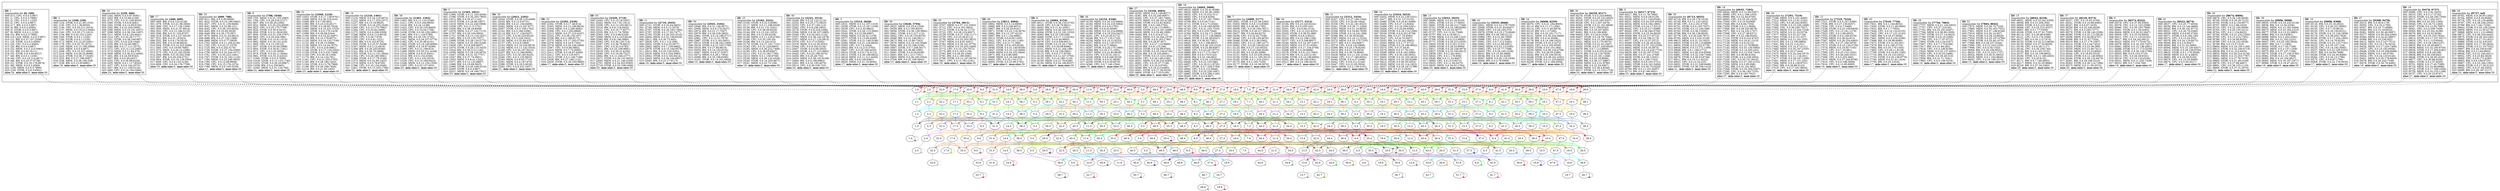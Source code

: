 strict
digraph SkipGraph {

	# vertical
	edge [dir=none style=dashed]
	subgraph {
		"1" -> "1.0" -> "1.1" -> "1.2" -> "1.3" -> "1.4"
		}
	subgraph {
		"2" -> "2.0" -> "2.1" -> "2.2" -> "2.3" -> "2.4" -> "2.5"
		}
	subgraph {
		"32" -> "32.0" -> "32.1" -> "32.2" -> "32.3" -> "32.4" -> "32.5" -> "32.6"
		}
	subgraph {
		"17" -> "17.0" -> "17.1" -> "17.2" -> "17.3" -> "17.4" -> "17.5"
		}
	subgraph {
		"33" -> "33.0" -> "33.1" -> "33.2" -> "33.3" -> "33.4" -> "33.5" -> "33.6" -> "33.7"
		}
	subgraph {
		"9" -> "9.0" -> "9.1" -> "9.2" -> "9.3" -> "9.4" -> "9.5"
		}
	subgraph {
		"31" -> "31.0" -> "31.1" -> "31.2" -> "31.3" -> "31.4" -> "31.5" -> "31.6"
		}
	subgraph {
		"14" -> "14.0" -> "14.1" -> "14.2" -> "14.3" -> "14.4" -> "14.5" -> "14.6"
		}
	subgraph {
		"38" -> "38.0" -> "38.1" -> "38.2" -> "38.3" -> "38.4" -> "38.5" -> "38.6" -> "38.7"
		}
	subgraph {
		"5" -> "5.0" -> "5.1" -> "5.2" -> "5.3" -> "5.4" -> "5.5" -> "5.6"
		}
	subgraph {
		"29" -> "29.0" -> "29.1" -> "29.2" -> "29.3" -> "29.4" -> "29.5"
		}
	subgraph {
		"22" -> "22.0" -> "22.1" -> "22.2" -> "22.3" -> "22.4" -> "22.5" -> "22.6" -> "22.7"
		}
	subgraph {
		"45" -> "45.0" -> "45.1" -> "45.2" -> "45.3" -> "45.4" -> "45.5" -> "45.6"
		}
	subgraph {
		"11" -> "11.0" -> "11.1" -> "11.2" -> "11.3" -> "11.4" -> "11.5" -> "11.6"
		}
	subgraph {
		"50" -> "50.0" -> "50.1" -> "50.2" -> "50.3" -> "50.4" -> "50.5" -> "50.6" -> "50.7"
		}
	subgraph {
		"23" -> "23.0" -> "23.1" -> "23.2" -> "23.3" -> "23.4" -> "23.5"
		}
	subgraph {
		"40" -> "40.0" -> "40.1" -> "40.2" -> "40.3" -> "40.4" -> "40.5" -> "40.6"
		}
	subgraph {
		"3" -> "3.0" -> "3.1" -> "3.2" -> "3.3" -> "3.4" -> "3.5"
		}
	subgraph {
		"49" -> "49.0" -> "49.1" -> "49.2" -> "49.3" -> "49.4" -> "49.5" -> "49.6" -> "49.7"
		}
	subgraph {
		"25" -> "25.0" -> "25.1" -> "25.2" -> "25.3" -> "25.4"
		}
	subgraph {
		"48" -> "48.0" -> "48.1" -> "48.2" -> "48.3" -> "48.4" -> "48.5" -> "48.6"
		}
	subgraph {
		"8" -> "8.0" -> "8.1" -> "8.2" -> "8.3" -> "8.4" -> "8.5"
		}
	subgraph {
		"46" -> "46.0" -> "46.1" -> "46.2" -> "46.3" -> "46.4" -> "46.5" -> "46.6" -> "46.7" -> "46.8"
		}
	subgraph {
		"27" -> "27.0" -> "27.1" -> "27.2" -> "27.3" -> "27.4" -> "27.5" -> "27.6"
		}
	subgraph {
		"18" -> "18.0" -> "18.1" -> "18.2" -> "18.3" -> "18.4" -> "18.5" -> "18.6" -> "18.7" -> "18.8"
		}
	subgraph {
		"7" -> "7.0" -> "7.1" -> "7.2" -> "7.3" -> "7.4" -> "7.5"
		}
	subgraph {
		"44" -> "44.0" -> "44.1" -> "44.2" -> "44.3" -> "44.4" -> "44.5" -> "44.6"
		}
	subgraph {
		"21" -> "21.0" -> "21.1" -> "21.2" -> "21.3" -> "21.4" -> "21.5"
		}
	subgraph {
		"34" -> "34.0" -> "34.1" -> "34.2" -> "34.3" -> "34.4" -> "34.5" -> "34.6"
		}
	subgraph {
		"13" -> "13.0" -> "13.1" -> "13.2" -> "13.3" -> "13.4" -> "13.5" -> "13.6" -> "13.7"
		}
	subgraph {
		"42" -> "42.0" -> "42.1" -> "42.2" -> "42.3" -> "42.4" -> "42.5" -> "42.6" -> "42.7"
		}
	subgraph {
		"24" -> "24.0" -> "24.1" -> "24.2" -> "24.3" -> "24.4" -> "24.5" -> "24.6"
		}
	subgraph {
		"36" -> "36.0" -> "36.1" -> "36.2" -> "36.3" -> "36.4" -> "36.5" -> "36.6"
		}
	subgraph {
		"4" -> "4.0" -> "4.1" -> "4.2" -> "4.3" -> "4.4" -> "4.5" -> "4.6"
		}
	subgraph {
		"35" -> "35.0" -> "35.1" -> "35.2" -> "35.3" -> "35.4" -> "35.5"
		}
	subgraph {
		"19" -> "19.0" -> "19.1" -> "19.2" -> "19.3" -> "19.4" -> "19.5" -> "19.6"
		}
	subgraph {
		"30" -> "30.0" -> "30.1" -> "30.2" -> "30.3" -> "30.4" -> "30.5" -> "30.6" -> "30.7"
		}
	subgraph {
		"12" -> "12.0" -> "12.1" -> "12.2" -> "12.3" -> "12.4" -> "12.5" -> "12.6"
		}
	subgraph {
		"43" -> "43.0" -> "43.1" -> "43.2" -> "43.3" -> "43.4" -> "43.5" -> "43.6" -> "43.7"
		}
	subgraph {
		"26" -> "26.0" -> "26.1" -> "26.2" -> "26.3" -> "26.4" -> "26.5" -> "26.6"
		}
	subgraph {
		"51" -> "51.0" -> "51.1" -> "51.2" -> "51.3" -> "51.4" -> "51.5" -> "51.6" -> "51.7"
		}
	subgraph {
		"15" -> "15.0" -> "15.1" -> "15.2" -> "15.3" -> "15.4"
		}
	subgraph {
		"37" -> "37.0" -> "37.1" -> "37.2" -> "37.3" -> "37.4" -> "37.5"
		}
	subgraph {
		"6" -> "6.0" -> "6.1" -> "6.2" -> "6.3" -> "6.4" -> "6.5" -> "6.6"
		}
	subgraph {
		"41" -> "41.0" -> "41.1" -> "41.2" -> "41.3" -> "41.4" -> "41.5" -> "41.6" -> "41.7"
		}
	subgraph {
		"20" -> "20.0" -> "20.1" -> "20.2" -> "20.3" -> "20.4" -> "20.5"
		}
	subgraph {
		"39" -> "39.0" -> "39.1" -> "39.2" -> "39.3" -> "39.4" -> "39.5" -> "39.6"
		}
	subgraph {
		"10" -> "10.0" -> "10.1" -> "10.2" -> "10.3" -> "10.4" -> "10.5" -> "10.6"
		}
	subgraph {
		"47" -> "47.0" -> "47.1" -> "47.2" -> "47.3" -> "47.4" -> "47.5" -> "47.6"
		}
	subgraph {
		"16" -> "16.0" -> "16.1" -> "16.2" -> "16.3" -> "16.4" -> "16.5" -> "16.6" -> "16.7"
		}
	subgraph {
		"28" -> "28.0" -> "28.1" -> "28.2" -> "28.3" -> "28.4" -> "28.5" -> "28.6" -> "28.7"
		}

	# horizontal
	edge [dir=forward, style=solid]
	subgraph cluster_content {
		rank = same
		"1" [shape=box, label=
			<
				<B>ID:</B> 1<BR ALIGN="LEFT"/>
				responsible for <B>[0, 100)</B><BR ALIGN="LEFT"/>
				000 (0.5, CPU, 0.0.0.5:987)<BR ALIGN="LEFT"/>
				001 (1, CPU, 0.0.0.3:7890)<BR ALIGN="LEFT"/>
				002 (2, CPU, 0.0.0.1:1230)<BR ALIGN="LEFT"/>
				003 (2, CPU, 0.0.0.4:987)<BR ALIGN="LEFT"/>
				004 (2.7, BW, 0.0.0.5:987)<BR ALIGN="LEFT"/>
				005 (4, BW, 0.0.0.2:4560)<BR ALIGN="LEFT"/>
				006 (5, STOR, 0.0.0.5:987)<BR ALIGN="LEFT"/>
				007 (8, MEM, 0.0.0.1:1230)<BR ALIGN="LEFT"/>
				008 (10, BW, 0.0.0.3:7890)<BR ALIGN="LEFT"/>
				009 (10.1234, MEM, 0.0.0.5:987)<BR ALIGN="LEFT"/>
				010 (12, BW, 0.0.37.107:2548)<BR ALIGN="LEFT"/>
				011 (16, STOR, 0.0.0.2:4560)<BR ALIGN="LEFT"/>
				012 (20, CPU, 0.0.0.2:4560)<BR ALIGN="LEFT"/>
				013 (20, BW, 0.0.0.4:987)<BR ALIGN="LEFT"/>
				014 (23, MEM, 0.0.2.215:5063)<BR ALIGN="LEFT"/>
				015 (31, BW, 0.0.30.16:11)<BR ALIGN="LEFT"/>
				016 (33, STOR, 0.0.4.93:6527)<BR ALIGN="LEFT"/>
				017 (40, BW, 0.0.0.1:1230)<BR ALIGN="LEFT"/>
				018 (40, CPU, 0.0.18.114:4671)<BR ALIGN="LEFT"/>
				019 (48, BW, 0.0.20.37:5738)<BR ALIGN="LEFT"/>
				020 (51, STOR, 0.0.19.176:9974)<BR ALIGN="LEFT"/>
				021 (80, MEM, 0.0.0.2:4560)<BR ALIGN="LEFT"/>
				022 (100, MEM, 0.0.0.3:7890)<BR ALIGN="LEFT"/>
				023 (100, STOR, 0.0.9.3:6561)<BR ALIGN="LEFT"/>
			<B>size:</B>24, <B>min-size:</B>5, <B>max-size:</B>30<BR ALIGN="LEFT"/>			>]
		"2" [shape=box, label=
			<
				<B>ID:</B> 2<BR ALIGN="LEFT"/>
				responsible for <B>[100, 239)</B><BR ALIGN="LEFT"/>
				000 (124, STOR, 0.0.21.95:1335)<BR ALIGN="LEFT"/>
				001 (130, CPU, 0.0.1.30:8550)<BR ALIGN="LEFT"/>
				002 (130, CPU, 0.0.20.211:2016)<BR ALIGN="LEFT"/>
				003 (137, MEM, 0.0.19.212:5466)<BR ALIGN="LEFT"/>
				004 (142, CPU, 0.0.35.171:1813)<BR ALIGN="LEFT"/>
				005 (154, BW, 0.0.32.152:1245)<BR ALIGN="LEFT"/>
				006 (160, STOR, 0.0.0.1:1230)<BR ALIGN="LEFT"/>
				007 (160, STOR, 0.0.0.1:1230)<BR ALIGN="LEFT"/>
				008 (172, MEM, 0.0.12.43:2091)<BR ALIGN="LEFT"/>
				009 (178, CPU, 0.0.33.70:1672)<BR ALIGN="LEFT"/>
				010 (195, MEM, 0.0.13.198:2698)<BR ALIGN="LEFT"/>
				011 (200, MEM, 0.0.0.4:987)<BR ALIGN="LEFT"/>
				012 (208, CPU, 0.0.15.107:4092)<BR ALIGN="LEFT"/>
				013 (216, MEM, 0.0.29.25:9096)<BR ALIGN="LEFT"/>
				014 (223, STOR, 0.0.38.17:5245)<BR ALIGN="LEFT"/>
				015 (225, BW, 0.0.27.198:5087)<BR ALIGN="LEFT"/>
				016 (238, MEM, 0.0.38.160:258)<BR ALIGN="LEFT"/>
				017 (239, BW, 0.0.13.50:8981)<BR ALIGN="LEFT"/>
			<B>size:</B>18, <B>min-size:</B>5, <B>max-size:</B>30<BR ALIGN="LEFT"/>			>]
		"32" [shape=box, label=
			<
				<B>ID:</B> 32<BR ALIGN="LEFT"/>
				responsible for <B>[239, 460)</B><BR ALIGN="LEFT"/>
				000 (244, MEM, 0.0.0.87:9391)<BR ALIGN="LEFT"/>
				001 (263, BW, 0.0.33.66:2109)<BR ALIGN="LEFT"/>
				002 (275, CPU, 0.0.21.230:9525)<BR ALIGN="LEFT"/>
				003 (280, STOR, 0.0.6.6:2681)<BR ALIGN="LEFT"/>
				004 (292, STOR, 0.0.14.95:6192)<BR ALIGN="LEFT"/>
				005 (292, BW, 0.0.22.243:5400)<BR ALIGN="LEFT"/>
				006 (296, MEM, 0.0.15.191:4557)<BR ALIGN="LEFT"/>
				007 (298, MEM, 0.0.38.194:1007)<BR ALIGN="LEFT"/>
				008 (311, MEM, 0.0.6.120:4041)<BR ALIGN="LEFT"/>
				009 (314, CPU, 0.0.32.39:7177)<BR ALIGN="LEFT"/>
				010 (331, STOR, 0.0.38.249:987)<BR ALIGN="LEFT"/>
				011 (332, CPU, 0.0.6.224:1046)<BR ALIGN="LEFT"/>
				012 (335, BW, 0.0.33.40:5887)<BR ALIGN="LEFT"/>
				013 (346, BW, 0.0.17.111:2575)<BR ALIGN="LEFT"/>
				014 (372, CPU, 0.0.12.114:2485)<BR ALIGN="LEFT"/>
				015 (372, MEM, 0.0.11.84:379)<BR ALIGN="LEFT"/>
				016 (400, MEM, 0.0.36.212:4040)<BR ALIGN="LEFT"/>
				017 (401, BW, 0.0.24.59:9163)<BR ALIGN="LEFT"/>
				018 (407, BW, 0.0.6.49:4437)<BR ALIGN="LEFT"/>
				019 (432, CPU, 0.0.36.98:6226)<BR ALIGN="LEFT"/>
				020 (435, MEM, 0.0.1.117:8343)<BR ALIGN="LEFT"/>
				021 (437, CPU, 0.0.6.144:2573)<BR ALIGN="LEFT"/>
				022 (437, BW, 0.0.11.109:5124)<BR ALIGN="LEFT"/>
				023 (460, CPU, 0.0.14.194:3484)<BR ALIGN="LEFT"/>
			<B>size:</B>24, <B>min-size:</B>5, <B>max-size:</B>30<BR ALIGN="LEFT"/>			>]
		"17" [shape=box, label=
			<
				<B>ID:</B> 17<BR ALIGN="LEFT"/>
				responsible for <B>[460, 609)</B><BR ALIGN="LEFT"/>
				000 (469, BW, 0.0.8.123:4128)<BR ALIGN="LEFT"/>
				001 (479, STOR, 0.0.21.96:2946)<BR ALIGN="LEFT"/>
				002 (489, CPU, 0.0.17.126:1506)<BR ALIGN="LEFT"/>
				003 (500, MEM, 0.0.31.97:8914)<BR ALIGN="LEFT"/>
				004 (502, CPU, 0.0.12.186:5125)<BR ALIGN="LEFT"/>
				005 (506, BW, 0.0.31.103:8747)<BR ALIGN="LEFT"/>
				006 (519, STOR, 0.0.2.227:6518)<BR ALIGN="LEFT"/>
				007 (531, BW, 0.0.31.16:823)<BR ALIGN="LEFT"/>
				008 (552, BW, 0.0.9.178:3018)<BR ALIGN="LEFT"/>
				009 (552, BW, 0.0.23.96:8924)<BR ALIGN="LEFT"/>
				010 (554, STOR, 0.0.14.253:3496)<BR ALIGN="LEFT"/>
				011 (565, CPU, 0.0.19.69:7685)<BR ALIGN="LEFT"/>
				012 (572, MEM, 0.0.26.15:2366)<BR ALIGN="LEFT"/>
				013 (575, CPU, 0.0.22.163:3536)<BR ALIGN="LEFT"/>
				014 (584, MEM, 0.0.19.202:558)<BR ALIGN="LEFT"/>
				015 (597, BW, 0.0.29.229:2731)<BR ALIGN="LEFT"/>
				016 (604, STOR, 0.0.14.118:3504)<BR ALIGN="LEFT"/>
				017 (609, CPU, 0.0.0.133:3158)<BR ALIGN="LEFT"/>
				018 (609, CPU, 0.0.34.176:7708)<BR ALIGN="LEFT"/>
			<B>size:</B>19, <B>min-size:</B>5, <B>max-size:</B>30<BR ALIGN="LEFT"/>			>]
		"33" [shape=box, label=
			<
				<B>ID:</B> 33<BR ALIGN="LEFT"/>
				responsible for <B>[609, 788)</B><BR ALIGN="LEFT"/>
				000 (611, BW, 0.0.5.60:6900)<BR ALIGN="LEFT"/>
				001 (622, STOR, 0.0.10.199:3462)<BR ALIGN="LEFT"/>
				002 (627, CPU, 0.0.31.138:9406)<BR ALIGN="LEFT"/>
				003 (641, MEM, 0.0.32.98:151)<BR ALIGN="LEFT"/>
				004 (643, CPU, 0.0.36.103:6634)<BR ALIGN="LEFT"/>
				005 (645, BW, 0.0.33.60:3029)<BR ALIGN="LEFT"/>
				006 (649, BW, 0.0.20.175:567)<BR ALIGN="LEFT"/>
				007 (670, MEM, 0.0.31.54:6813)<BR ALIGN="LEFT"/>
				008 (688, BW, 0.0.27.192:1588)<BR ALIGN="LEFT"/>
				009 (689, MEM, 0.0.0.77:5859)<BR ALIGN="LEFT"/>
				010 (702, MEM, 0.0.11.184:4126)<BR ALIGN="LEFT"/>
				011 (702, CPU, 0.0.22.27:1079)<BR ALIGN="LEFT"/>
				012 (725, BW, 0.0.4.202:5176)<BR ALIGN="LEFT"/>
				013 (726, STOR, 0.0.37.104:5369)<BR ALIGN="LEFT"/>
				014 (736, MEM, 0.0.25.244:3371)<BR ALIGN="LEFT"/>
				015 (761, CPU, 0.0.35.223:1491)<BR ALIGN="LEFT"/>
				016 (767, STOR, 0.0.32.162:1125)<BR ALIGN="LEFT"/>
				017 (780, MEM, 0.0.23.246:5920)<BR ALIGN="LEFT"/>
				018 (780, CPU, 0.0.12.69:9948)<BR ALIGN="LEFT"/>
				019 (786, CPU, 0.0.15.176:1074)<BR ALIGN="LEFT"/>
				020 (788, MEM, 0.0.0.105:5258)<BR ALIGN="LEFT"/>
			<B>size:</B>21, <B>min-size:</B>5, <B>max-size:</B>30<BR ALIGN="LEFT"/>			>]
		"9" [shape=box, label=
			<
				<B>ID:</B> 9<BR ALIGN="LEFT"/>
				responsible for <B>[788, 1040)</B><BR ALIGN="LEFT"/>
				000 (793, MEM, 0.0.31.153:2993)<BR ALIGN="LEFT"/>
				001 (794, CPU, 0.0.28.216:2127)<BR ALIGN="LEFT"/>
				002 (807, BW, 0.0.38.25:2394)<BR ALIGN="LEFT"/>
				003 (822, MEM, 0.0.25.232:8508)<BR ALIGN="LEFT"/>
				004 (823, CPU, 0.0.25.175:7708)<BR ALIGN="LEFT"/>
				005 (834, STOR, 0.0.35.9:3410)<BR ALIGN="LEFT"/>
				006 (850, STOR, 0.0.21.59:8100)<BR ALIGN="LEFT"/>
				007 (850, STOR, 0.0.31.239:3797)<BR ALIGN="LEFT"/>
				008 (863, CPU, 0.0.20.244:389)<BR ALIGN="LEFT"/>
				009 (887, STOR, 0.0.15.41:1015)<BR ALIGN="LEFT"/>
				010 (892, MEM, 0.0.18.141:418)<BR ALIGN="LEFT"/>
				011 (905, CPU, 0.0.13.150:23)<BR ALIGN="LEFT"/>
				012 (937, STOR, 0.0.35.64:2998)<BR ALIGN="LEFT"/>
				013 (954, STOR, 0.0.30.81:1301)<BR ALIGN="LEFT"/>
				014 (971, CPU, 0.0.3.25:3056)<BR ALIGN="LEFT"/>
				015 (974, STOR, 0.0.24.11:5644)<BR ALIGN="LEFT"/>
				016 (992, STOR, 0.0.33.214:622)<BR ALIGN="LEFT"/>
				017 (1000, STOR, 0.0.0.3:7890)<BR ALIGN="LEFT"/>
				018 (1018, STOR, 0.0.13.153:1740)<BR ALIGN="LEFT"/>
				019 (1025, STOR, 0.0.26.20:9987)<BR ALIGN="LEFT"/>
				020 (1028, BW, 0.0.4.230:665)<BR ALIGN="LEFT"/>
				021 (1040, MEM, 0.0.31.134:766)<BR ALIGN="LEFT"/>
			<B>size:</B>22, <B>min-size:</B>5, <B>max-size:</B>30<BR ALIGN="LEFT"/>			>]
		"31" [shape=box, label=
			<
				<B>ID:</B> 31<BR ALIGN="LEFT"/>
				responsible for <B>[1040, 1210)</B><BR ALIGN="LEFT"/>
				000 (1053, STOR, 0.0.17.139:9761)<BR ALIGN="LEFT"/>
				001 (1068, MEM, 0.0.26.219:416)<BR ALIGN="LEFT"/>
				002 (1069, BW, 0.0.7.65:462)<BR ALIGN="LEFT"/>
				003 (1080, BW, 0.0.23.216:4517)<BR ALIGN="LEFT"/>
				004 (1088, STOR, 0.0.28.85:7624)<BR ALIGN="LEFT"/>
				005 (1090, MEM, 0.0.10.231:1525)<BR ALIGN="LEFT"/>
				006 (1092, STOR, 0.0.0.170:1419)<BR ALIGN="LEFT"/>
				007 (1096, BW, 0.0.36.58:5344)<BR ALIGN="LEFT"/>
				008 (1106, MEM, 0.0.32.32:3497)<BR ALIGN="LEFT"/>
				009 (1118, BW, 0.0.10.178:8072)<BR ALIGN="LEFT"/>
				010 (1120, MEM, 0.0.16.132:7140)<BR ALIGN="LEFT"/>
				011 (1122, BW, 0.0.26.15:5988)<BR ALIGN="LEFT"/>
				012 (1126, MEM, 0.0.14.24:7675)<BR ALIGN="LEFT"/>
				013 (1136, CPU, 0.0.4.219:5881)<BR ALIGN="LEFT"/>
				014 (1148, STOR, 0.0.17.120:2502)<BR ALIGN="LEFT"/>
				015 (1158, STOR, 0.0.3.232:7408)<BR ALIGN="LEFT"/>
				016 (1159, CPU, 0.0.30.16:1308)<BR ALIGN="LEFT"/>
				017 (1170, BW, 0.0.14.134:791)<BR ALIGN="LEFT"/>
				018 (1181, CPU, 0.0.21.255:2765)<BR ALIGN="LEFT"/>
				019 (1192, BW, 0.0.28.190:1403)<BR ALIGN="LEFT"/>
				020 (1194, STOR, 0.0.13.78:7968)<BR ALIGN="LEFT"/>
				021 (1196, BW, 0.0.26.188:7926)<BR ALIGN="LEFT"/>
				022 (1210, BW, 0.0.21.93:1953)<BR ALIGN="LEFT"/>
			<B>size:</B>23, <B>min-size:</B>5, <B>max-size:</B>30<BR ALIGN="LEFT"/>			>]
		"14" [shape=box, label=
			<
				<B>ID:</B> 14<BR ALIGN="LEFT"/>
				responsible for <B>[1210, 1401)</B><BR ALIGN="LEFT"/>
				000 (1216, MEM, 0.0.18.116:4672)<BR ALIGN="LEFT"/>
				001 (1222, MEM, 0.0.17.253:2371)<BR ALIGN="LEFT"/>
				002 (1227, BW, 0.0.15.16:9925)<BR ALIGN="LEFT"/>
				003 (1247, STOR, 0.0.18.255:2526)<BR ALIGN="LEFT"/>
				004 (1260, CPU, 0.0.13.175:7882)<BR ALIGN="LEFT"/>
				005 (1264, CPU, 0.0.32.83:2089)<BR ALIGN="LEFT"/>
				006 (1275, MEM, 0.0.4.206:5309)<BR ALIGN="LEFT"/>
				007 (1286, MEM, 0.0.6.113:8518)<BR ALIGN="LEFT"/>
				008 (1289, CPU, 0.0.36.7:978)<BR ALIGN="LEFT"/>
				009 (1293, CPU, 0.0.0.81:1521)<BR ALIGN="LEFT"/>
				010 (1293, BW, 0.0.9.102:8725)<BR ALIGN="LEFT"/>
				011 (1305, STOR, 0.0.25.57:5438)<BR ALIGN="LEFT"/>
				012 (1307, MEM, 0.0.3.12:4919)<BR ALIGN="LEFT"/>
				013 (1308, BW, 0.0.30.203:8260)<BR ALIGN="LEFT"/>
				014 (1321, BW, 0.0.30.70:5866)<BR ALIGN="LEFT"/>
				015 (1350, STOR, 0.0.12.151:3844)<BR ALIGN="LEFT"/>
				016 (1354, CPU, 0.0.26.180:5861)<BR ALIGN="LEFT"/>
				017 (1366, STOR, 0.0.17.78:3186)<BR ALIGN="LEFT"/>
				018 (1373, MEM, 0.0.32.90:1403)<BR ALIGN="LEFT"/>
				019 (1374, MEM, 0.0.5.78:8700)<BR ALIGN="LEFT"/>
				020 (1396, CPU, 0.0.16.134:2046)<BR ALIGN="LEFT"/>
				021 (1401, STOR, 0.0.13.202:1769)<BR ALIGN="LEFT"/>
			<B>size:</B>22, <B>min-size:</B>5, <B>max-size:</B>30<BR ALIGN="LEFT"/>			>]
		"38" [shape=box, label=
			<
				<B>ID:</B> 38<BR ALIGN="LEFT"/>
				responsible for <B>[1401, 1565)</B><BR ALIGN="LEFT"/>
				000 (1403, BW, 0.0.11.133:2349)<BR ALIGN="LEFT"/>
				001 (1411, CPU, 0.0.0.164:9650)<BR ALIGN="LEFT"/>
				002 (1416, BW, 0.0.24.12:98)<BR ALIGN="LEFT"/>
				003 (1422, CPU, 0.0.20.135:8469)<BR ALIGN="LEFT"/>
				004 (1433, CPU, 0.0.10.54:1709)<BR ALIGN="LEFT"/>
				005 (1438, STOR, 0.0.30.239:2881)<BR ALIGN="LEFT"/>
				006 (1441, BW, 0.0.1.124:5786)<BR ALIGN="LEFT"/>
				007 (1443, BW, 0.0.30.191:3742)<BR ALIGN="LEFT"/>
				008 (1451, MEM, 0.0.34.237:5774)<BR ALIGN="LEFT"/>
				009 (1462, CPU, 0.0.35.48:4141)<BR ALIGN="LEFT"/>
				010 (1463, STOR, 0.0.19.160:6069)<BR ALIGN="LEFT"/>
				011 (1475, MEM, 0.0.19.87:6299)<BR ALIGN="LEFT"/>
				012 (1490, CPU, 0.0.21.199:610)<BR ALIGN="LEFT"/>
				013 (1490, MEM, 0.0.35.221:4168)<BR ALIGN="LEFT"/>
				014 (1514, MEM, 0.0.9.31:6451)<BR ALIGN="LEFT"/>
				015 (1516, BW, 0.0.5.152:2546)<BR ALIGN="LEFT"/>
				016 (1526, CPU, 0.0.2.102:3016)<BR ALIGN="LEFT"/>
				017 (1529, CPU, 0.0.13.169:9423)<BR ALIGN="LEFT"/>
				018 (1546, MEM, 0.0.12.159:1550)<BR ALIGN="LEFT"/>
				019 (1565, CPU, 0.0.32.127:653)<BR ALIGN="LEFT"/>
			<B>size:</B>20, <B>min-size:</B>5, <B>max-size:</B>30<BR ALIGN="LEFT"/>			>]
		"5" [shape=box, label=
			<
				<B>ID:</B> 5<BR ALIGN="LEFT"/>
				responsible for <B>[1565, 2021)</B><BR ALIGN="LEFT"/>
				000 (1566, STOR, 0.0.11.163:4500)<BR ALIGN="LEFT"/>
				001 (1596, STOR, 0.0.35.205:7805)<BR ALIGN="LEFT"/>
				002 (1612, BW, 0.0.30.47:1142)<BR ALIGN="LEFT"/>
				003 (1615, STOR, 0.0.16.66:1857)<BR ALIGN="LEFT"/>
				004 (1619, MEM, 0.0.22.240:5966)<BR ALIGN="LEFT"/>
				005 (1638, CPU, 0.0.11.3:1751)<BR ALIGN="LEFT"/>
				006 (1656, BW, 0.0.38.18:8008)<BR ALIGN="LEFT"/>
				007 (1676, MEM, 0.0.27.142:7115)<BR ALIGN="LEFT"/>
				008 (1707, BW, 0.0.26.104:5004)<BR ALIGN="LEFT"/>
				009 (1751, STOR, 0.0.13.118:1637)<BR ALIGN="LEFT"/>
				010 (1801, BW, 0.0.25.135:7057)<BR ALIGN="LEFT"/>
				011 (1808, STOR, 0.0.28.120:5775)<BR ALIGN="LEFT"/>
				012 (1831, MEM, 0.0.25.180:3258)<BR ALIGN="LEFT"/>
				013 (1839, CPU, 0.0.8.206:6607)<BR ALIGN="LEFT"/>
				014 (1874, STOR, 0.0.28.115:3435)<BR ALIGN="LEFT"/>
				015 (1924, BW, 0.0.36.212:1145)<BR ALIGN="LEFT"/>
				016 (1936, MEM, 0.0.18.120:5870)<BR ALIGN="LEFT"/>
				017 (1947, STOR, 0.0.31.32:7757)<BR ALIGN="LEFT"/>
				018 (1947, BW, 0.0.37.74:3851)<BR ALIGN="LEFT"/>
				019 (1953, MEM, 0.0.8.41:1343)<BR ALIGN="LEFT"/>
				020 (1971, BW, 0.0.12.132:9887)<BR ALIGN="LEFT"/>
				021 (1980, BW, 0.0.10.68:5825)<BR ALIGN="LEFT"/>
				022 (1990, STOR, 0.0.20.249:4319)<BR ALIGN="LEFT"/>
				023 (2000, STOR, 0.0.0.4:987)<BR ALIGN="LEFT"/>
				024 (2021, MEM, 0.0.18.189:7557)<BR ALIGN="LEFT"/>
			<B>size:</B>25, <B>min-size:</B>5, <B>max-size:</B>30<BR ALIGN="LEFT"/>			>]
		"29" [shape=box, label=
			<
				<B>ID:</B> 29<BR ALIGN="LEFT"/>
				responsible for <B>[2021, 2292)</B><BR ALIGN="LEFT"/>
				000 (2044, STOR, 0.0.38.116:4406)<BR ALIGN="LEFT"/>
				001 (2045, BW, 0.0.12.0:6731)<BR ALIGN="LEFT"/>
				002 (2046, BW, 0.0.21.104:6409)<BR ALIGN="LEFT"/>
				003 (2062, MEM, 0.0.12.247:877)<BR ALIGN="LEFT"/>
				004 (2087, STOR, 0.0.2.109:1782)<BR ALIGN="LEFT"/>
				005 (2102, BW, 0.0.5.166:3296)<BR ALIGN="LEFT"/>
				006 (2114, BW, 0.0.17.128:6207)<BR ALIGN="LEFT"/>
				007 (2117, CPU, 0.0.30.229:9524)<BR ALIGN="LEFT"/>
				008 (2120, BW, 0.0.5.229:1922)<BR ALIGN="LEFT"/>
				009 (2120, MEM, 0.0.32.80:4327)<BR ALIGN="LEFT"/>
				010 (2137, CPU, 0.0.6.0:1969)<BR ALIGN="LEFT"/>
				011 (2143, MEM, 0.0.16.234:9876)<BR ALIGN="LEFT"/>
				012 (2154, MEM, 0.0.11.142:3554)<BR ALIGN="LEFT"/>
				013 (2169, CPU, 0.0.34.187:8415)<BR ALIGN="LEFT"/>
				014 (2207, BW, 0.0.13.248:8095)<BR ALIGN="LEFT"/>
				015 (2223, CPU, 0.0.18.183:9225)<BR ALIGN="LEFT"/>
				016 (2240, CPU, 0.0.3.135:9933)<BR ALIGN="LEFT"/>
				017 (2245, MEM, 0.0.8.93:7710)<BR ALIGN="LEFT"/>
				018 (2261, MEM, 0.0.4.187:870)<BR ALIGN="LEFT"/>
				019 (2286, STOR, 0.0.18.5:6020)<BR ALIGN="LEFT"/>
				020 (2292, CPU, 0.0.6.222:1637)<BR ALIGN="LEFT"/>
			<B>size:</B>21, <B>min-size:</B>5, <B>max-size:</B>30<BR ALIGN="LEFT"/>			>]
		"22" [shape=box, label=
			<
				<B>ID:</B> 22<BR ALIGN="LEFT"/>
				responsible for <B>[2292, 2439)</B><BR ALIGN="LEFT"/>
				000 (2302, STOR, 0.0.17.48:614)<BR ALIGN="LEFT"/>
				001 (2302, MEM, 0.0.13.189:8816)<BR ALIGN="LEFT"/>
				002 (2304, MEM, 0.0.2.206:9082)<BR ALIGN="LEFT"/>
				003 (2306, CPU, 0.0.1.205:8886)<BR ALIGN="LEFT"/>
				004 (2313, MEM, 0.0.27.210:4167)<BR ALIGN="LEFT"/>
				005 (2322, CPU, 0.0.38.130:197)<BR ALIGN="LEFT"/>
				006 (2336, BW, 0.0.2.186:8173)<BR ALIGN="LEFT"/>
				007 (2375, MEM, 0.0.17.203:5730)<BR ALIGN="LEFT"/>
				008 (2376, MEM, 0.0.16.6:7302)<BR ALIGN="LEFT"/>
				009 (2379, MEM, 0.0.29.146:3469)<BR ALIGN="LEFT"/>
				010 (2387, CPU, 0.0.6.66:5862)<BR ALIGN="LEFT"/>
				011 (2410, MEM, 0.0.7.72:9565)<BR ALIGN="LEFT"/>
				012 (2411, STOR, 0.0.29.97:4266)<BR ALIGN="LEFT"/>
				013 (2411, CPU, 0.0.3.135:937)<BR ALIGN="LEFT"/>
				014 (2415, STOR, 0.0.3.149:7198)<BR ALIGN="LEFT"/>
				015 (2436, BW, 0.0.27.148:1122)<BR ALIGN="LEFT"/>
				016 (2439, STOR, 0.0.29.250:9885)<BR ALIGN="LEFT"/>
			<B>size:</B>17, <B>min-size:</B>5, <B>max-size:</B>30<BR ALIGN="LEFT"/>			>]
		"45" [shape=box, label=
			<
				<B>ID:</B> 45<BR ALIGN="LEFT"/>
				responsible for <B>[2439, 2719)</B><BR ALIGN="LEFT"/>
				000 (2440, CPU, 0.0.15.18:3297)<BR ALIGN="LEFT"/>
				001 (2442, MEM, 0.0.7.81:1812)<BR ALIGN="LEFT"/>
				002 (2508, CPU, 0.0.13.103:6811)<BR ALIGN="LEFT"/>
				003 (2516, BW, 0.0.8.110:3445)<BR ALIGN="LEFT"/>
				004 (2521, CPU, 0.0.10.77:8277)<BR ALIGN="LEFT"/>
				005 (2535, BW, 0.0.11.74:7839)<BR ALIGN="LEFT"/>
				006 (2563, CPU, 0.0.4.99:5328)<BR ALIGN="LEFT"/>
				007 (2569, MEM, 0.0.4.103:8418)<BR ALIGN="LEFT"/>
				008 (2580, BW, 0.0.8.148:3980)<BR ALIGN="LEFT"/>
				009 (2583, CPU, 0.0.36.120:714)<BR ALIGN="LEFT"/>
				010 (2587, CPU, 0.0.36.78:6821)<BR ALIGN="LEFT"/>
				011 (2601, CPU, 0.0.32.0:4783)<BR ALIGN="LEFT"/>
				012 (2611, BW, 0.0.25.108:9681)<BR ALIGN="LEFT"/>
				013 (2618, CPU, 0.0.30.31:6160)<BR ALIGN="LEFT"/>
				014 (2640, CPU, 0.0.19.26:7527)<BR ALIGN="LEFT"/>
				015 (2662, BW, 0.0.11.246:2377)<BR ALIGN="LEFT"/>
				016 (2671, STOR, 0.0.34.101:8032)<BR ALIGN="LEFT"/>
				017 (2693, MEM, 0.0.21.146:2356)<BR ALIGN="LEFT"/>
				018 (2701, MEM, 0.0.34.203:9365)<BR ALIGN="LEFT"/>
				019 (2719, STOR, 0.0.23.108:2466)<BR ALIGN="LEFT"/>
			<B>size:</B>20, <B>min-size:</B>5, <B>max-size:</B>30<BR ALIGN="LEFT"/>			>]
		"11" [shape=box, label=
			<
				<B>ID:</B> 11<BR ALIGN="LEFT"/>
				responsible for <B>[2719, 2945)</B><BR ALIGN="LEFT"/>
				000 (2721, STOR, 0.0.32.64:4602)<BR ALIGN="LEFT"/>
				001 (2740, MEM, 0.0.5.12:3379)<BR ALIGN="LEFT"/>
				002 (2767, STOR, 0.0.20.165:7384)<BR ALIGN="LEFT"/>
				003 (2787, STOR, 0.0.17.83:7477)<BR ALIGN="LEFT"/>
				004 (2793, STOR, 0.0.30.202:5310)<BR ALIGN="LEFT"/>
				005 (2804, MEM, 0.0.32.148:8329)<BR ALIGN="LEFT"/>
				006 (2811, BW, 0.0.30.73:445)<BR ALIGN="LEFT"/>
				007 (2828, CPU, 0.0.1.112:209)<BR ALIGN="LEFT"/>
				008 (2854, STOR, 0.0.4.53:2677)<BR ALIGN="LEFT"/>
				009 (2862, MEM, 0.0.7.159:4882)<BR ALIGN="LEFT"/>
				010 (2876, STOR, 0.0.15.164:9578)<BR ALIGN="LEFT"/>
				011 (2912, BW, 0.0.25.129:5293)<BR ALIGN="LEFT"/>
				012 (2916, MEM, 0.0.5.254:3983)<BR ALIGN="LEFT"/>
				013 (2942, STOR, 0.0.5.192:6414)<BR ALIGN="LEFT"/>
				014 (2943, MEM, 0.0.38.144:6857)<BR ALIGN="LEFT"/>
				015 (2945, BW, 0.0.23.17:9113)<BR ALIGN="LEFT"/>
			<B>size:</B>16, <B>min-size:</B>5, <B>max-size:</B>30<BR ALIGN="LEFT"/>			>]
		"50" [shape=box, label=
			<
				<B>ID:</B> 50<BR ALIGN="LEFT"/>
				responsible for <B>[2945, 3102)</B><BR ALIGN="LEFT"/>
				000 (2948, BW, 0.0.31.126:3971)<BR ALIGN="LEFT"/>
				001 (2959, MEM, 0.0.9.170:2627)<BR ALIGN="LEFT"/>
				002 (2974, BW, 0.0.31.17:7047)<BR ALIGN="LEFT"/>
				003 (2979, BW, 0.0.26.228:2863)<BR ALIGN="LEFT"/>
				004 (2981, STOR, 0.0.14.186:5717)<BR ALIGN="LEFT"/>
				005 (2981, CPU, 0.0.12.51:7879)<BR ALIGN="LEFT"/>
				006 (2987, STOR, 0.0.3.162:5651)<BR ALIGN="LEFT"/>
				007 (3013, STOR, 0.0.38.242:2365)<BR ALIGN="LEFT"/>
				008 (3018, STOR, 0.0.23.163:1795)<BR ALIGN="LEFT"/>
				009 (3019, BW, 0.0.27.84:6610)<BR ALIGN="LEFT"/>
				010 (3055, BW, 0.0.14.103:9155)<BR ALIGN="LEFT"/>
				011 (3067, MEM, 0.0.9.27:5297)<BR ALIGN="LEFT"/>
				012 (3072, MEM, 0.0.29.1:7054)<BR ALIGN="LEFT"/>
				013 (3099, BW, 0.0.35.196:6390)<BR ALIGN="LEFT"/>
				014 (3102, STOR, 0.0.14.201:6826)<BR ALIGN="LEFT"/>
			<B>size:</B>15, <B>min-size:</B>5, <B>max-size:</B>30<BR ALIGN="LEFT"/>			>]
		"23" [shape=box, label=
			<
				<B>ID:</B> 23<BR ALIGN="LEFT"/>
				responsible for <B>[3102, 3241)</B><BR ALIGN="LEFT"/>
				000 (3109, STOR, 0.0.22.5:8596)<BR ALIGN="LEFT"/>
				001 (3117, MEM, 0.0.11.198:5028)<BR ALIGN="LEFT"/>
				002 (3130, BW, 0.0.21.131:5201)<BR ALIGN="LEFT"/>
				003 (3138, CPU, 0.0.38.49:8329)<BR ALIGN="LEFT"/>
				004 (3144, BW, 0.0.13.241:3352)<BR ALIGN="LEFT"/>
				005 (3146, BW, 0.0.12.60:4229)<BR ALIGN="LEFT"/>
				006 (3149, MEM, 0.0.11.218:4782)<BR ALIGN="LEFT"/>
				007 (3166, CPU, 0.0.35.105:29)<BR ALIGN="LEFT"/>
				008 (3168, BW, 0.0.12.242:415)<BR ALIGN="LEFT"/>
				009 (3178, STOR, 0.0.27.191:7101)<BR ALIGN="LEFT"/>
				010 (3183, CPU, 0.0.31.229:8903)<BR ALIGN="LEFT"/>
				011 (3185, MEM, 0.0.36.222:7466)<BR ALIGN="LEFT"/>
				012 (3195, CPU, 0.0.28.65:6947)<BR ALIGN="LEFT"/>
				013 (3212, CPU, 0.0.13.192:7784)<BR ALIGN="LEFT"/>
				014 (3213, MEM, 0.0.1.150:8706)<BR ALIGN="LEFT"/>
				015 (3236, MEM, 0.0.36.132:4528)<BR ALIGN="LEFT"/>
				016 (3240, STOR, 0.0.14.250:4671)<BR ALIGN="LEFT"/>
				017 (3241, MEM, 0.0.22.72:158)<BR ALIGN="LEFT"/>
			<B>size:</B>18, <B>min-size:</B>5, <B>max-size:</B>30<BR ALIGN="LEFT"/>			>]
		"40" [shape=box, label=
			<
				<B>ID:</B> 40<BR ALIGN="LEFT"/>
				responsible for <B>[3241, 3514)</B><BR ALIGN="LEFT"/>
				000 (3248, BW, 0.0.23.122:2114)<BR ALIGN="LEFT"/>
				001 (3252, BW, 0.0.25.172:3825)<BR ALIGN="LEFT"/>
				002 (3253, CPU, 0.0.37.140:113)<BR ALIGN="LEFT"/>
				003 (3262, CPU, 0.0.8.236:2852)<BR ALIGN="LEFT"/>
				004 (3276, STOR, 0.0.8.224:1048)<BR ALIGN="LEFT"/>
				005 (3306, MEM, 0.0.36.107:2885)<BR ALIGN="LEFT"/>
				006 (3340, CPU, 0.0.34.243:1124)<BR ALIGN="LEFT"/>
				007 (3357, MEM, 0.0.36.142:2478)<BR ALIGN="LEFT"/>
				008 (3357, MEM, 0.0.27.124:3815)<BR ALIGN="LEFT"/>
				009 (3370, CPU, 0.0.17.0:5292)<BR ALIGN="LEFT"/>
				010 (3378, MEM, 0.0.22.36:3533)<BR ALIGN="LEFT"/>
				011 (3394, CPU, 0.0.9.162:5134)<BR ALIGN="LEFT"/>
				012 (3407, STOR, 0.0.6.66:2933)<BR ALIGN="LEFT"/>
				013 (3408, STOR, 0.0.27.212:9691)<BR ALIGN="LEFT"/>
				014 (3445, CPU, 0.0.23.196:3476)<BR ALIGN="LEFT"/>
				015 (3450, BW, 0.0.25.28:753)<BR ALIGN="LEFT"/>
				016 (3450, MEM, 0.0.38.143:9189)<BR ALIGN="LEFT"/>
				017 (3484, BW, 0.0.0.196:9963)<BR ALIGN="LEFT"/>
				018 (3501, BW, 0.0.32.195:4070)<BR ALIGN="LEFT"/>
				019 (3514, CPU, 0.0.30.236:723)<BR ALIGN="LEFT"/>
			<B>size:</B>20, <B>min-size:</B>5, <B>max-size:</B>30<BR ALIGN="LEFT"/>			>]
		"3" [shape=box, label=
			<
				<B>ID:</B> 3<BR ALIGN="LEFT"/>
				responsible for <B>[3514, 3620)</B><BR ALIGN="LEFT"/>
				000 (3531, MEM, 0.0.12.107:1319)<BR ALIGN="LEFT"/>
				001 (3538, STOR, 0.0.13.167:1536)<BR ALIGN="LEFT"/>
				002 (3539, CPU, 0.0.2.32:9843)<BR ALIGN="LEFT"/>
				003 (3541, STOR, 0.0.26.115:3065)<BR ALIGN="LEFT"/>
				004 (3545, BW, 0.0.22.99:4987)<BR ALIGN="LEFT"/>
				005 (3564, MEM, 0.0.26.52:1378)<BR ALIGN="LEFT"/>
				006 (3577, STOR, 0.0.13.60:4299)<BR ALIGN="LEFT"/>
				007 (3581, STOR, 0.0.21.148:3196)<BR ALIGN="LEFT"/>
				008 (3584, MEM, 0.0.21.124:6826)<BR ALIGN="LEFT"/>
				009 (3593, CPU, 0.0.7.4:1644)<BR ALIGN="LEFT"/>
				010 (3603, BW, 0.0.15.215:3783)<BR ALIGN="LEFT"/>
				011 (3607, CPU, 0.0.35.168:4435)<BR ALIGN="LEFT"/>
				012 (3610, STOR, 0.0.9.174:3115)<BR ALIGN="LEFT"/>
				013 (3613, STOR, 0.0.36.196:6822)<BR ALIGN="LEFT"/>
				014 (3618, MEM, 0.0.11.211:4265)<BR ALIGN="LEFT"/>
				015 (3619, BW, 0.0.8.140:6481)<BR ALIGN="LEFT"/>
				016 (3620, MEM, 0.0.21.19:9040)<BR ALIGN="LEFT"/>
			<B>size:</B>17, <B>min-size:</B>5, <B>max-size:</B>30<BR ALIGN="LEFT"/>			>]
		"49" [shape=box, label=
			<
				<B>ID:</B> 49<BR ALIGN="LEFT"/>
				responsible for <B>[3620, 3704)</B><BR ALIGN="LEFT"/>
				000 (3622, MEM, 0.0.25.8:1559)<BR ALIGN="LEFT"/>
				001 (3650, BW, 0.0.3.195:8525)<BR ALIGN="LEFT"/>
				002 (3656, STOR, 0.0.30.139:3992)<BR ALIGN="LEFT"/>
				003 (3661, STOR, 0.0.2.217:113)<BR ALIGN="LEFT"/>
				004 (3662, CPU, 0.0.16.135:8376)<BR ALIGN="LEFT"/>
				005 (3666, BW, 0.0.31.140:5811)<BR ALIGN="LEFT"/>
				006 (3673, BW, 0.0.15.80:7343)<BR ALIGN="LEFT"/>
				007 (3676, MEM, 0.0.19.105:3046)<BR ALIGN="LEFT"/>
				008 (3681, BW, 0.0.33.188:3106)<BR ALIGN="LEFT"/>
				009 (3687, STOR, 0.0.7.248:3017)<BR ALIGN="LEFT"/>
				010 (3690, BW, 0.0.38.88:1095)<BR ALIGN="LEFT"/>
				011 (3691, STOR, 0.0.8.26:9336)<BR ALIGN="LEFT"/>
				012 (3691, BW, 0.0.1.211:7351)<BR ALIGN="LEFT"/>
				013 (3692, MEM, 0.0.36.183:3554)<BR ALIGN="LEFT"/>
				014 (3704, BW, 0.0.32.169:3843)<BR ALIGN="LEFT"/>
			<B>size:</B>15, <B>min-size:</B>5, <B>max-size:</B>30<BR ALIGN="LEFT"/>			>]
		"25" [shape=box, label=
			<
				<B>ID:</B> 25<BR ALIGN="LEFT"/>
				responsible for <B>[3704, 3811)</B><BR ALIGN="LEFT"/>
				000 (3707, MEM, 0.0.37.121:5363)<BR ALIGN="LEFT"/>
				001 (3712, CPU, 0.0.4.181:3852)<BR ALIGN="LEFT"/>
				002 (3712, STOR, 0.0.34.42:1173)<BR ALIGN="LEFT"/>
				003 (3722, CPU, 0.0.28.219:4007)<BR ALIGN="LEFT"/>
				004 (3729, STOR, 0.0.27.158:1117)<BR ALIGN="LEFT"/>
				005 (3730, CPU, 0.0.23.56:6112)<BR ALIGN="LEFT"/>
				006 (3736, MEM, 0.0.33.203:3823)<BR ALIGN="LEFT"/>
				007 (3747, MEM, 0.0.8.81:4451)<BR ALIGN="LEFT"/>
				008 (3762, MEM, 0.0.26.141:9776)<BR ALIGN="LEFT"/>
				009 (3773, MEM, 0.0.19.253:1669)<BR ALIGN="LEFT"/>
				010 (3773, CPU, 0.0.10.120:7972)<BR ALIGN="LEFT"/>
				011 (3775, BW, 0.0.5.163:1150)<BR ALIGN="LEFT"/>
				012 (3782, BW, 0.0.29.45:1548)<BR ALIGN="LEFT"/>
				013 (3791, BW, 0.0.2.190:3081)<BR ALIGN="LEFT"/>
				014 (3796, STOR, 0.0.12.107:9470)<BR ALIGN="LEFT"/>
				015 (3811, CPU, 0.0.12.182:2181)<BR ALIGN="LEFT"/>
			<B>size:</B>16, <B>min-size:</B>5, <B>max-size:</B>30<BR ALIGN="LEFT"/>			>]
		"48" [shape=box, label=
			<
				<B>ID:</B> 48<BR ALIGN="LEFT"/>
				responsible for <B>[3811, 4004)</B><BR ALIGN="LEFT"/>
				000 (3862, MEM, 0.0.5.14:6859)<BR ALIGN="LEFT"/>
				001 (3866, BW, 0.0.5.249:4972)<BR ALIGN="LEFT"/>
				002 (3867, BW, 0.0.28.25:8161)<BR ALIGN="LEFT"/>
				003 (3871, STOR, 0.0.23.118:3676)<BR ALIGN="LEFT"/>
				004 (3881, BW, 0.0.12.157:4210)<BR ALIGN="LEFT"/>
				005 (3897, BW, 0.0.1.134:4895)<BR ALIGN="LEFT"/>
				006 (3913, STOR, 0.0.8.85:1350)<BR ALIGN="LEFT"/>
				007 (3921, CPU, 0.0.16.141:1140)<BR ALIGN="LEFT"/>
				008 (3922, CPU, 0.0.21.71:389)<BR ALIGN="LEFT"/>
				009 (3941, STOR, 0.0.6.163:9230)<BR ALIGN="LEFT"/>
				010 (3946, STOR, 0.0.31.140:9359)<BR ALIGN="LEFT"/>
				011 (3947, STOR, 0.0.31.125:5060)<BR ALIGN="LEFT"/>
				012 (3958, MEM, 0.0.24.102:5844)<BR ALIGN="LEFT"/>
				013 (3971, BW, 0.0.6.86:589)<BR ALIGN="LEFT"/>
				014 (3988, MEM, 0.0.16.246:6181)<BR ALIGN="LEFT"/>
				015 (4002, CPU, 0.0.33.116:273)<BR ALIGN="LEFT"/>
				016 (4004, STOR, 0.0.23.96:2762)<BR ALIGN="LEFT"/>
			<B>size:</B>17, <B>min-size:</B>5, <B>max-size:</B>30<BR ALIGN="LEFT"/>			>]
		"8" [shape=box, label=
			<
				<B>ID:</B> 8<BR ALIGN="LEFT"/>
				responsible for <B>[4004, 4154)</B><BR ALIGN="LEFT"/>
				000 (4011, STOR, 0.0.36.154:3735)<BR ALIGN="LEFT"/>
				001 (4028, CPU, 0.0.26.70:8621)<BR ALIGN="LEFT"/>
				002 (4042, BW, 0.0.11.41:2581)<BR ALIGN="LEFT"/>
				003 (4060, MEM, 0.0.26.160:5337)<BR ALIGN="LEFT"/>
				004 (4064, STOR, 0.0.22.181:2333)<BR ALIGN="LEFT"/>
				005 (4065, BW, 0.0.33.138:206)<BR ALIGN="LEFT"/>
				006 (4069, STOR, 0.0.17.113:8162)<BR ALIGN="LEFT"/>
				007 (4076, CPU, 0.0.6.44:9893)<BR ALIGN="LEFT"/>
				008 (4076, CPU, 0.0.9.209:9011)<BR ALIGN="LEFT"/>
				009 (4086, STOR, 0.0.15.26:1749)<BR ALIGN="LEFT"/>
				010 (4098, CPU, 0.0.30.99:8496)<BR ALIGN="LEFT"/>
				011 (4101, MEM, 0.0.21.164:189)<BR ALIGN="LEFT"/>
				012 (4105, BW, 0.0.16.159:5961)<BR ALIGN="LEFT"/>
				013 (4115, CPU, 0.0.9.177:9759)<BR ALIGN="LEFT"/>
				014 (4129, MEM, 0.0.12.227:3705)<BR ALIGN="LEFT"/>
				015 (4135, CPU, 0.0.14.190:1118)<BR ALIGN="LEFT"/>
				016 (4150, MEM, 0.0.21.79:4266)<BR ALIGN="LEFT"/>
				017 (4154, MEM, 0.0.24.189:8257)<BR ALIGN="LEFT"/>
			<B>size:</B>18, <B>min-size:</B>5, <B>max-size:</B>30<BR ALIGN="LEFT"/>			>]
		"46" [shape=box, label=
			<
				<B>ID:</B> 46<BR ALIGN="LEFT"/>
				responsible for <B>[4154, 4346)</B><BR ALIGN="LEFT"/>
				000 (4159, MEM, 0.0.16.132:9484)<BR ALIGN="LEFT"/>
				001 (4160, MEM, 0.0.24.216:5064)<BR ALIGN="LEFT"/>
				002 (4172, MEM, 0.0.4.8:1793)<BR ALIGN="LEFT"/>
				003 (4180, BW, 0.0.8.41:9590)<BR ALIGN="LEFT"/>
				004 (4184, MEM, 0.0.32.216:6989)<BR ALIGN="LEFT"/>
				005 (4189, STOR, 0.0.19.234:5427)<BR ALIGN="LEFT"/>
				006 (4201, CPU, 0.0.23.45:5172)<BR ALIGN="LEFT"/>
				007 (4248, BW, 0.0.17.125:1720)<BR ALIGN="LEFT"/>
				008 (4256, MEM, 0.0.14.12:9233)<BR ALIGN="LEFT"/>
				009 (4257, MEM, 0.0.3.118:3757)<BR ALIGN="LEFT"/>
				010 (4262, BW, 0.0.4.71:8844)<BR ALIGN="LEFT"/>
				011 (4267, STOR, 0.0.20.175:1984)<BR ALIGN="LEFT"/>
				012 (4289, BW, 0.0.25.171:1091)<BR ALIGN="LEFT"/>
				013 (4307, MEM, 0.0.22.83:9638)<BR ALIGN="LEFT"/>
				014 (4310, CPU, 0.0.33.31:1811)<BR ALIGN="LEFT"/>
				015 (4328, MEM, 0.0.8.246:5519)<BR ALIGN="LEFT"/>
				016 (4332, STOR, 0.0.0.31:8939)<BR ALIGN="LEFT"/>
				017 (4338, STOR, 0.0.9.55:8576)<BR ALIGN="LEFT"/>
				018 (4346, CPU, 0.0.7.146:1594)<BR ALIGN="LEFT"/>
			<B>size:</B>19, <B>min-size:</B>5, <B>max-size:</B>30<BR ALIGN="LEFT"/>			>]
		"27" [shape=box, label=
			<
				<B>ID:</B> 27<BR ALIGN="LEFT"/>
				responsible for <B>[4346, 4604)</B><BR ALIGN="LEFT"/>
				000 (4355, MEM, 0.0.3.149:8077)<BR ALIGN="LEFT"/>
				001 (4361, BW, 0.0.33.240:9007)<BR ALIGN="LEFT"/>
				002 (4362, CPU, 0.0.37.182:7494)<BR ALIGN="LEFT"/>
				003 (4370, MEM, 0.0.26.102:4749)<BR ALIGN="LEFT"/>
				004 (4380, STOR, 0.0.23.81:8283)<BR ALIGN="LEFT"/>
				005 (4392, BW, 0.0.6.149:2764)<BR ALIGN="LEFT"/>
				006 (4395, CPU, 0.0.24.112:9691)<BR ALIGN="LEFT"/>
				007 (4406, STOR, 0.0.14.161:4480)<BR ALIGN="LEFT"/>
				008 (4428, MEM, 0.0.20.48:1999)<BR ALIGN="LEFT"/>
				009 (4444, BW, 0.0.5.214:4713)<BR ALIGN="LEFT"/>
				010 (4451, MEM, 0.0.18.244:1579)<BR ALIGN="LEFT"/>
				011 (4452, STOR, 0.0.8.163:1780)<BR ALIGN="LEFT"/>
				012 (4459, BW, 0.0.28.97:927)<BR ALIGN="LEFT"/>
				013 (4470, CPU, 0.0.27.110:9889)<BR ALIGN="LEFT"/>
				014 (4519, BW, 0.0.8.115:246)<BR ALIGN="LEFT"/>
				015 (4519, STOR, 0.0.34.99:9765)<BR ALIGN="LEFT"/>
				016 (4524, STOR, 0.0.25.104:6734)<BR ALIGN="LEFT"/>
				017 (4524, BW, 0.0.18.102:8491)<BR ALIGN="LEFT"/>
				018 (4547, STOR, 0.0.15.123:1454)<BR ALIGN="LEFT"/>
				019 (4550, CPU, 0.0.26.149:2180)<BR ALIGN="LEFT"/>
				020 (4551, MEM, 0.0.26.233:4383)<BR ALIGN="LEFT"/>
				021 (4561, CPU, 0.0.32.57:7138)<BR ALIGN="LEFT"/>
				022 (4575, CPU, 0.0.16.3:9745)<BR ALIGN="LEFT"/>
				023 (4580, BW, 0.0.18.213:6483)<BR ALIGN="LEFT"/>
				024 (4581, STOR, 0.0.17.36:5418)<BR ALIGN="LEFT"/>
				025 (4604, STOR, 0.0.7.53:5100)<BR ALIGN="LEFT"/>
			<B>size:</B>26, <B>min-size:</B>5, <B>max-size:</B>30<BR ALIGN="LEFT"/>			>]
		"18" [shape=box, label=
			<
				<B>ID:</B> 18<BR ALIGN="LEFT"/>
				responsible for <B>[4604, 5000)</B><BR ALIGN="LEFT"/>
				000 (4610, MEM, 0.0.35.41:8386)<BR ALIGN="LEFT"/>
				001 (4620, MEM, 0.0.30.38:1406)<BR ALIGN="LEFT"/>
				002 (4625, CPU, 0.0.15.232:311)<BR ALIGN="LEFT"/>
				003 (4643, CPU, 0.0.8.8:4294)<BR ALIGN="LEFT"/>
				004 (4689, CPU, 0.0.37.181:7060)<BR ALIGN="LEFT"/>
				005 (4708, BW, 0.0.6.54:7141)<BR ALIGN="LEFT"/>
				006 (4712, STOR, 0.0.2.72:4544)<BR ALIGN="LEFT"/>
				007 (4720, CPU, 0.0.16.169:5959)<BR ALIGN="LEFT"/>
				008 (4743, CPU, 0.0.21.103:7334)<BR ALIGN="LEFT"/>
				009 (4752, BW, 0.0.5.235:7946)<BR ALIGN="LEFT"/>
				010 (4764, MEM, 0.0.24.171:2938)<BR ALIGN="LEFT"/>
				011 (4773, STOR, 0.0.17.138:5883)<BR ALIGN="LEFT"/>
				012 (4806, STOR, 0.0.36.38:9547)<BR ALIGN="LEFT"/>
				013 (4816, BW, 0.0.36.92:7381)<BR ALIGN="LEFT"/>
				014 (4845, CPU, 0.0.1.198:8657)<BR ALIGN="LEFT"/>
				015 (4859, MEM, 0.0.26.103:2516)<BR ALIGN="LEFT"/>
				016 (4869, STOR, 0.0.25.98:6497)<BR ALIGN="LEFT"/>
				017 (4885, CPU, 0.0.22.247:8773)<BR ALIGN="LEFT"/>
				018 (4888, BW, 0.0.17.172:1947)<BR ALIGN="LEFT"/>
				019 (4893, BW, 0.0.9.170:5143)<BR ALIGN="LEFT"/>
				020 (4909, BW, 0.0.32.194:862)<BR ALIGN="LEFT"/>
				021 (4916, MEM, 0.0.34.119:6562)<BR ALIGN="LEFT"/>
				022 (4949, CPU, 0.0.22.155:586)<BR ALIGN="LEFT"/>
				023 (4957, CPU, 0.0.16.211:8725)<BR ALIGN="LEFT"/>
				024 (4977, STOR, 0.0.7.228:3764)<BR ALIGN="LEFT"/>
				025 (4982, CPU, 0.0.5.112:5646)<BR ALIGN="LEFT"/>
				026 (4982, CPU, 0.0.25.228:1697)<BR ALIGN="LEFT"/>
				027 (4983, STOR, 0.0.0.206:1165)<BR ALIGN="LEFT"/>
				028 (5000, CPU, 0.0.0.6:987)<BR ALIGN="LEFT"/>
			<B>size:</B>29, <B>min-size:</B>5, <B>max-size:</B>30<BR ALIGN="LEFT"/>			>]
		"7" [shape=box, label=
			<
				<B>ID:</B> 7<BR ALIGN="LEFT"/>
				responsible for <B>[5000, 5177)</B><BR ALIGN="LEFT"/>
				000 (5001, STOR, 0.0.25.59:2393)<BR ALIGN="LEFT"/>
				001 (5003, MEM, 0.0.8.115:8369)<BR ALIGN="LEFT"/>
				002 (5005, BW, 0.0.36.46:1795)<BR ALIGN="LEFT"/>
				003 (5009, CPU, 0.0.29.184:7827)<BR ALIGN="LEFT"/>
				004 (5014, STOR, 0.0.26.217:8451)<BR ALIGN="LEFT"/>
				005 (5027, BW, 0.0.26.84:6275)<BR ALIGN="LEFT"/>
				006 (5036, CPU, 0.0.32.62:7536)<BR ALIGN="LEFT"/>
				007 (5046, CPU, 0.0.28.149:4976)<BR ALIGN="LEFT"/>
				008 (5066, STOR, 0.0.3.36:2565)<BR ALIGN="LEFT"/>
				009 (5083, CPU, 0.0.12.189:1477)<BR ALIGN="LEFT"/>
				010 (5092, CPU, 0.0.20.100:8219)<BR ALIGN="LEFT"/>
				011 (5120, BW, 0.0.27.143:8533)<BR ALIGN="LEFT"/>
				012 (5123, CPU, 0.0.33.248:4528)<BR ALIGN="LEFT"/>
				013 (5145, BW, 0.0.32.92:3088)<BR ALIGN="LEFT"/>
				014 (5151, MEM, 0.0.33.239:2002)<BR ALIGN="LEFT"/>
				015 (5156, STOR, 0.0.11.195:3013)<BR ALIGN="LEFT"/>
				016 (5165, STOR, 0.0.1.210:2201)<BR ALIGN="LEFT"/>
				017 (5175, BW, 0.0.2.192:7229)<BR ALIGN="LEFT"/>
				018 (5177, STOR, 0.0.10.38:3970)<BR ALIGN="LEFT"/>
			<B>size:</B>19, <B>min-size:</B>5, <B>max-size:</B>30<BR ALIGN="LEFT"/>			>]
		"44" [shape=box, label=
			<
				<B>ID:</B> 44<BR ALIGN="LEFT"/>
				responsible for <B>[5177, 5312)</B><BR ALIGN="LEFT"/>
				000 (5194, BW, 0.0.23.243:6142)<BR ALIGN="LEFT"/>
				001 (5195, BW, 0.0.0.239:103)<BR ALIGN="LEFT"/>
				002 (5201, CPU, 0.0.6.94:1514)<BR ALIGN="LEFT"/>
				003 (5202, CPU, 0.0.12.223:4252)<BR ALIGN="LEFT"/>
				004 (5203, STOR, 0.0.38.52:389)<BR ALIGN="LEFT"/>
				005 (5217, MEM, 0.0.8.3:4022)<BR ALIGN="LEFT"/>
				006 (5226, BW, 0.0.22.198:1160)<BR ALIGN="LEFT"/>
				007 (5237, CPU, 0.0.3.248:8657)<BR ALIGN="LEFT"/>
				008 (5246, MEM, 0.0.14.187:2457)<BR ALIGN="LEFT"/>
				009 (5253, MEM, 0.0.37.51:6292)<BR ALIGN="LEFT"/>
				010 (5259, MEM, 0.0.17.104:4794)<BR ALIGN="LEFT"/>
				011 (5268, BW, 0.0.4.29:9688)<BR ALIGN="LEFT"/>
				012 (5278, STOR, 0.0.0.123:7003)<BR ALIGN="LEFT"/>
				013 (5279, BW, 0.0.12.223:2130)<BR ALIGN="LEFT"/>
				014 (5286, STOR, 0.0.14.186:6904)<BR ALIGN="LEFT"/>
				015 (5291, BW, 0.0.29.185:4381)<BR ALIGN="LEFT"/>
				016 (5312, BW, 0.0.14.188:4416)<BR ALIGN="LEFT"/>
			<B>size:</B>17, <B>min-size:</B>5, <B>max-size:</B>30<BR ALIGN="LEFT"/>			>]
		"21" [shape=box, label=
			<
				<B>ID:</B> 21<BR ALIGN="LEFT"/>
				responsible for <B>[5312, 5454)</B><BR ALIGN="LEFT"/>
				000 (5327, CPU, 0.0.27.168:1344)<BR ALIGN="LEFT"/>
				001 (5335, CPU, 0.0.20.46:1644)<BR ALIGN="LEFT"/>
				002 (5339, CPU, 0.0.22.181:8323)<BR ALIGN="LEFT"/>
				003 (5341, STOR, 0.0.28.71:1064)<BR ALIGN="LEFT"/>
				004 (5352, MEM, 0.0.21.10:8920)<BR ALIGN="LEFT"/>
				005 (5356, MEM, 0.0.18.60:7839)<BR ALIGN="LEFT"/>
				006 (5359, STOR, 0.0.14.241:368)<BR ALIGN="LEFT"/>
				007 (5366, BW, 0.0.30.30:6246)<BR ALIGN="LEFT"/>
				008 (5367, MEM, 0.0.16.11:2534)<BR ALIGN="LEFT"/>
				009 (5375, MEM, 0.0.33.175:7335)<BR ALIGN="LEFT"/>
				010 (5377, BW, 0.0.5.104:6687)<BR ALIGN="LEFT"/>
				011 (5379, CPU, 0.0.9.143:5869)<BR ALIGN="LEFT"/>
				012 (5389, BW, 0.0.25.178:8256)<BR ALIGN="LEFT"/>
				013 (5414, BW, 0.0.0.119:5919)<BR ALIGN="LEFT"/>
				014 (5419, BW, 0.0.36.74:8846)<BR ALIGN="LEFT"/>
				015 (5428, MEM, 0.0.11.241:2104)<BR ALIGN="LEFT"/>
				016 (5440, CPU, 0.0.17.190:8452)<BR ALIGN="LEFT"/>
				017 (5440, STOR, 0.0.4.37:2496)<BR ALIGN="LEFT"/>
				018 (5442, CPU, 0.0.8.211:2149)<BR ALIGN="LEFT"/>
				019 (5447, CPU, 0.0.21.65:3934)<BR ALIGN="LEFT"/>
				020 (5454, MEM, 0.0.2.139:3191)<BR ALIGN="LEFT"/>
			<B>size:</B>21, <B>min-size:</B>5, <B>max-size:</B>30<BR ALIGN="LEFT"/>			>]
		"34" [shape=box, label=
			<
				<B>ID:</B> 34<BR ALIGN="LEFT"/>
				responsible for <B>[5454, 5653)</B><BR ALIGN="LEFT"/>
				000 (5455, MEM, 0.0.22.139:3231)<BR ALIGN="LEFT"/>
				001 (5477, BW, 0.0.31.127:5152)<BR ALIGN="LEFT"/>
				002 (5480, STOR, 0.0.16.81:6468)<BR ALIGN="LEFT"/>
				003 (5485, CPU, 0.0.27.12:8264)<BR ALIGN="LEFT"/>
				004 (5489, CPU, 0.0.10.238:2261)<BR ALIGN="LEFT"/>
				005 (5494, CPU, 0.0.25.84:6480)<BR ALIGN="LEFT"/>
				006 (5508, STOR, 0.0.18.114:1590)<BR ALIGN="LEFT"/>
				007 (5530, STOR, 0.0.6.201:8738)<BR ALIGN="LEFT"/>
				008 (5541, BW, 0.0.27.74:4593)<BR ALIGN="LEFT"/>
				009 (5547, CPU, 0.0.8.70:3407)<BR ALIGN="LEFT"/>
				010 (5555, BW, 0.0.20.241:8062)<BR ALIGN="LEFT"/>
				011 (5563, MEM, 0.0.2.77:5712)<BR ALIGN="LEFT"/>
				012 (5564, STOR, 0.0.18.186:8602)<BR ALIGN="LEFT"/>
				013 (5575, CPU, 0.0.37.64:9)<BR ALIGN="LEFT"/>
				014 (5578, MEM, 0.0.27.78:150)<BR ALIGN="LEFT"/>
				015 (5589, MEM, 0.0.6.182:3080)<BR ALIGN="LEFT"/>
				016 (5590, CPU, 0.0.35.140:5652)<BR ALIGN="LEFT"/>
				017 (5605, STOR, 0.0.32.155:2610)<BR ALIGN="LEFT"/>
				018 (5610, MEM, 0.0.16.182:6298)<BR ALIGN="LEFT"/>
				019 (5612, STOR, 0.0.30.30:2053)<BR ALIGN="LEFT"/>
				020 (5635, MEM, 0.0.33.114:1922)<BR ALIGN="LEFT"/>
				021 (5637, STOR, 0.0.29.187:2798)<BR ALIGN="LEFT"/>
				022 (5653, BW, 0.0.31.2:2635)<BR ALIGN="LEFT"/>
			<B>size:</B>23, <B>min-size:</B>5, <B>max-size:</B>30<BR ALIGN="LEFT"/>			>]
		"13" [shape=box, label=
			<
				<B>ID:</B> 13<BR ALIGN="LEFT"/>
				responsible for <B>[5653, 5935)</B><BR ALIGN="LEFT"/>
				000 (5680, MEM, 0.0.23.19:4319)<BR ALIGN="LEFT"/>
				001 (5691, STOR, 0.0.31.17:5602)<BR ALIGN="LEFT"/>
				002 (5691, STOR, 0.0.29.212:7346)<BR ALIGN="LEFT"/>
				003 (5701, STOR, 0.0.23.189:8296)<BR ALIGN="LEFT"/>
				004 (5725, BW, 0.0.23.35:3677)<BR ALIGN="LEFT"/>
				005 (5727, CPU, 0.0.12.91:7006)<BR ALIGN="LEFT"/>
				006 (5757, BW, 0.0.4.18:5811)<BR ALIGN="LEFT"/>
				007 (5760, MEM, 0.0.10.249:1325)<BR ALIGN="LEFT"/>
				008 (5768, STOR, 0.0.0.212:9909)<BR ALIGN="LEFT"/>
				009 (5771, STOR, 0.0.26.213:2555)<BR ALIGN="LEFT"/>
				010 (5803, STOR, 0.0.3.251:3153)<BR ALIGN="LEFT"/>
				011 (5809, STOR, 0.0.28.53:8994)<BR ALIGN="LEFT"/>
				012 (5811, STOR, 0.0.20.239:4974)<BR ALIGN="LEFT"/>
				013 (5827, STOR, 0.0.33.185:9413)<BR ALIGN="LEFT"/>
				014 (5838, CPU, 0.0.2.26:1661)<BR ALIGN="LEFT"/>
				015 (5843, CPU, 0.0.1.176:858)<BR ALIGN="LEFT"/>
				016 (5845, BW, 0.0.11.23:8407)<BR ALIGN="LEFT"/>
				017 (5895, CPU, 0.0.13.5:8572)<BR ALIGN="LEFT"/>
				018 (5933, CPU, 0.0.11.94:5475)<BR ALIGN="LEFT"/>
				019 (5935, MEM, 0.0.34.62:1764)<BR ALIGN="LEFT"/>
			<B>size:</B>20, <B>min-size:</B>5, <B>max-size:</B>30<BR ALIGN="LEFT"/>			>]
		"42" [shape=box, label=
			<
				<B>ID:</B> 42<BR ALIGN="LEFT"/>
				responsible for <B>[5935, 6068)</B><BR ALIGN="LEFT"/>
				000 (5941, MEM, 0.0.23.179:7029)<BR ALIGN="LEFT"/>
				001 (5948, STOR, 0.0.31.93:6447)<BR ALIGN="LEFT"/>
				002 (5960, CPU, 0.0.28.185:570)<BR ALIGN="LEFT"/>
				003 (5978, STOR, 0.0.23.173:9040)<BR ALIGN="LEFT"/>
				004 (5985, BW, 0.0.29.185:5112)<BR ALIGN="LEFT"/>
				005 (5986, CPU, 0.0.31.40:7859)<BR ALIGN="LEFT"/>
				006 (5988, CPU, 0.0.3.73:1088)<BR ALIGN="LEFT"/>
				007 (5991, CPU, 0.0.7.212:5482)<BR ALIGN="LEFT"/>
				008 (5992, CPU, 0.0.21.69:4951)<BR ALIGN="LEFT"/>
				009 (5992, MEM, 0.0.33.13:5395)<BR ALIGN="LEFT"/>
				010 (5993, CPU, 0.0.25.77:7398)<BR ALIGN="LEFT"/>
				011 (6003, CPU, 0.0.34.165:1539)<BR ALIGN="LEFT"/>
				012 (6031, BW, 0.0.15.50:3869)<BR ALIGN="LEFT"/>
				013 (6038, BW, 0.0.10.52:4259)<BR ALIGN="LEFT"/>
				014 (6067, MEM, 0.0.30.116:1836)<BR ALIGN="LEFT"/>
				015 (6068, BW, 0.0.3.78:5969)<BR ALIGN="LEFT"/>
			<B>size:</B>16, <B>min-size:</B>5, <B>max-size:</B>30<BR ALIGN="LEFT"/>			>]
		"24" [shape=box, label=
			<
				<B>ID:</B> 24<BR ALIGN="LEFT"/>
				responsible for <B>[6068, 6259)</B><BR ALIGN="LEFT"/>
				000 (6070, CPU, 0.0.21.184:8005)<BR ALIGN="LEFT"/>
				001 (6113, BW, 0.0.11.17:1290)<BR ALIGN="LEFT"/>
				002 (6114, CPU, 0.0.11.85:9678)<BR ALIGN="LEFT"/>
				003 (6123, BW, 0.0.1.3:7290)<BR ALIGN="LEFT"/>
				004 (6131, BW, 0.0.32.161:7117)<BR ALIGN="LEFT"/>
				005 (6151, MEM, 0.0.30.234:4949)<BR ALIGN="LEFT"/>
				006 (6156, BW, 0.0.4.41:9268)<BR ALIGN="LEFT"/>
				007 (6176, BW, 0.0.14.166:1925)<BR ALIGN="LEFT"/>
				008 (6189, STOR, 0.0.23.5:2272)<BR ALIGN="LEFT"/>
				009 (6203, CPU, 0.0.4.105:4556)<BR ALIGN="LEFT"/>
				010 (6205, STOR, 0.0.0.101:364)<BR ALIGN="LEFT"/>
				011 (6230, MEM, 0.0.38.130:4706)<BR ALIGN="LEFT"/>
				012 (6241, CPU, 0.0.28.55:2380)<BR ALIGN="LEFT"/>
				013 (6242, BW, 0.0.35.104:5016)<BR ALIGN="LEFT"/>
				014 (6248, STOR, 0.0.38.161:4301)<BR ALIGN="LEFT"/>
				015 (6252, STOR, 0.0.11.225:8492)<BR ALIGN="LEFT"/>
				016 (6259, STOR, 0.0.2.184:5958)<BR ALIGN="LEFT"/>
			<B>size:</B>17, <B>min-size:</B>5, <B>max-size:</B>30<BR ALIGN="LEFT"/>			>]
		"36" [shape=box, label=
			<
				<B>ID:</B> 36<BR ALIGN="LEFT"/>
				responsible for <B>[6259, 6517)</B><BR ALIGN="LEFT"/>
				000 (6279, STOR, 0.0.5.243:6868)<BR ALIGN="LEFT"/>
				001 (6281, STOR, 0.0.25.132:4935)<BR ALIGN="LEFT"/>
				002 (6318, CPU, 0.0.22.165:5357)<BR ALIGN="LEFT"/>
				003 (6328, CPU, 0.0.1.207:4476)<BR ALIGN="LEFT"/>
				004 (6363, STOR, 0.0.21.161:8849)<BR ALIGN="LEFT"/>
				005 (6367, BW, 0.0.3.190:6543)<BR ALIGN="LEFT"/>
				006 (6393, BW, 0.0.16.207:695)<BR ALIGN="LEFT"/>
				007 (6401, BW, 0.0.8.106:909)<BR ALIGN="LEFT"/>
				008 (6403, CPU, 0.0.24.6:1936)<BR ALIGN="LEFT"/>
				009 (6407, STOR, 0.0.18.78:7044)<BR ALIGN="LEFT"/>
				010 (6417, MEM, 0.0.15.196:5086)<BR ALIGN="LEFT"/>
				011 (6421, MEM, 0.0.3.175:9075)<BR ALIGN="LEFT"/>
				012 (6450, STOR, 0.0.21.52:1667)<BR ALIGN="LEFT"/>
				013 (6450, STOR, 0.0.27.249:8929)<BR ALIGN="LEFT"/>
				014 (6470, BW, 0.0.7.112:8809)<BR ALIGN="LEFT"/>
				015 (6471, STOR, 0.0.9.232:8124)<BR ALIGN="LEFT"/>
				016 (6475, BW, 0.0.14.118:7939)<BR ALIGN="LEFT"/>
				017 (6484, BW, 0.0.23.181:1268)<BR ALIGN="LEFT"/>
				018 (6487, BW, 0.0.23.18:8946)<BR ALIGN="LEFT"/>
				019 (6498, BW, 0.0.38.117:8887)<BR ALIGN="LEFT"/>
				020 (6500, MEM, 0.0.2.51:9780)<BR ALIGN="LEFT"/>
				021 (6501, BW, 0.0.22.24:5967)<BR ALIGN="LEFT"/>
				022 (6506, MEM, 0.0.36.4:8546)<BR ALIGN="LEFT"/>
				023 (6517, STOR, 0.0.13.123:1718)<BR ALIGN="LEFT"/>
			<B>size:</B>24, <B>min-size:</B>5, <B>max-size:</B>30<BR ALIGN="LEFT"/>			>]
		"4" [shape=box, label=
			<
				<B>ID:</B> 4<BR ALIGN="LEFT"/>
				responsible for <B>[6517, 6713)</B><BR ALIGN="LEFT"/>
				000 (6517, BW, 0.0.11.78:7940)<BR ALIGN="LEFT"/>
				001 (6521, MEM, 0.0.8.29:5129)<BR ALIGN="LEFT"/>
				002 (6528, MEM, 0.0.1.130:6326)<BR ALIGN="LEFT"/>
				003 (6531, MEM, 0.0.24.255:4554)<BR ALIGN="LEFT"/>
				004 (6534, MEM, 0.0.6.194:1865)<BR ALIGN="LEFT"/>
				005 (6535, STOR, 0.0.24.17:5312)<BR ALIGN="LEFT"/>
				006 (6542, CPU, 0.0.25.217:5088)<BR ALIGN="LEFT"/>
				007 (6545, CPU, 0.0.36.240:5794)<BR ALIGN="LEFT"/>
				008 (6555, STOR, 0.0.23.54:9020)<BR ALIGN="LEFT"/>
				009 (6568, BW, 0.0.25.217:6714)<BR ALIGN="LEFT"/>
				010 (6569, BW, 0.0.34.196:2174)<BR ALIGN="LEFT"/>
				011 (6577, CPU, 0.0.13.57:2572)<BR ALIGN="LEFT"/>
				012 (6589, STOR, 0.0.26.20:4244)<BR ALIGN="LEFT"/>
				013 (6594, STOR, 0.0.37.152:3359)<BR ALIGN="LEFT"/>
				014 (6602, MEM, 0.0.6.35:5874)<BR ALIGN="LEFT"/>
				015 (6623, STOR, 0.0.14.220:7725)<BR ALIGN="LEFT"/>
				016 (6629, BW, 0.0.35.187:5703)<BR ALIGN="LEFT"/>
				017 (6638, BW, 0.0.37.241:2769)<BR ALIGN="LEFT"/>
				018 (6639, STOR, 0.0.36.1:9351)<BR ALIGN="LEFT"/>
				019 (6653, BW, 0.0.1.246:7163)<BR ALIGN="LEFT"/>
				020 (6661, MEM, 0.0.8.103:2731)<BR ALIGN="LEFT"/>
				021 (6682, STOR, 0.0.6.161:5494)<BR ALIGN="LEFT"/>
				022 (6687, MEM, 0.0.30.75:5429)<BR ALIGN="LEFT"/>
				023 (6700, BW, 0.0.11.251:8287)<BR ALIGN="LEFT"/>
				024 (6713, BW, 0.0.8.146:3651)<BR ALIGN="LEFT"/>
			<B>size:</B>25, <B>min-size:</B>5, <B>max-size:</B>30<BR ALIGN="LEFT"/>			>]
		"35" [shape=box, label=
			<
				<B>ID:</B> 35<BR ALIGN="LEFT"/>
				responsible for <B>[6713, 6935)</B><BR ALIGN="LEFT"/>
				000 (6718, BW, 0.0.24.176:1019)<BR ALIGN="LEFT"/>
				001 (6740, BW, 0.0.11.133:1933)<BR ALIGN="LEFT"/>
				002 (6748, CPU, 0.0.2.231:6759)<BR ALIGN="LEFT"/>
				003 (6751, STOR, 0.0.4.193:7037)<BR ALIGN="LEFT"/>
				004 (6755, STOR, 0.0.12.164:398)<BR ALIGN="LEFT"/>
				005 (6762, STOR, 0.0.36.3:5092)<BR ALIGN="LEFT"/>
				006 (6766, BW, 0.0.36.139:9020)<BR ALIGN="LEFT"/>
				007 (6778, CPU, 0.0.30.236:7871)<BR ALIGN="LEFT"/>
				008 (6782, MEM, 0.0.3.232:3158)<BR ALIGN="LEFT"/>
				009 (6813, MEM, 0.0.31.10:1923)<BR ALIGN="LEFT"/>
				010 (6823, STOR, 0.0.25.110:6689)<BR ALIGN="LEFT"/>
				011 (6834, STOR, 0.0.2.222:5778)<BR ALIGN="LEFT"/>
				012 (6844, MEM, 0.0.13.171:1399)<BR ALIGN="LEFT"/>
				013 (6846, BW, 0.0.1.166:2773)<BR ALIGN="LEFT"/>
				014 (6851, MEM, 0.0.28.219:8309)<BR ALIGN="LEFT"/>
				015 (6861, STOR, 0.0.32.159:7368)<BR ALIGN="LEFT"/>
				016 (6876, STOR, 0.0.28.53:9748)<BR ALIGN="LEFT"/>
				017 (6911, BW, 0.0.10.111:6223)<BR ALIGN="LEFT"/>
				018 (6923, CPU, 0.0.12.32:225)<BR ALIGN="LEFT"/>
				019 (6931, STOR, 0.0.21.249:6466)<BR ALIGN="LEFT"/>
				020 (6935, STOR, 0.0.38.166:1416)<BR ALIGN="LEFT"/>
			<B>size:</B>21, <B>min-size:</B>5, <B>max-size:</B>30<BR ALIGN="LEFT"/>			>]
		"19" [shape=box, label=
			<
				<B>ID:</B> 19<BR ALIGN="LEFT"/>
				responsible for <B>[6935, 7295)</B><BR ALIGN="LEFT"/>
				000 (6944, MEM, 0.0.12.49:5367)<BR ALIGN="LEFT"/>
				001 (6989, CPU, 0.0.1.188:1055)<BR ALIGN="LEFT"/>
				002 (6990, BW, 0.0.32.44:6700)<BR ALIGN="LEFT"/>
				003 (6993, CPU, 0.0.25.20:1520)<BR ALIGN="LEFT"/>
				004 (7000, CPU, 0.0.15.9:6368)<BR ALIGN="LEFT"/>
				005 (7048, BW, 0.0.8.84:7354)<BR ALIGN="LEFT"/>
				006 (7059, STOR, 0.0.2.2:3694)<BR ALIGN="LEFT"/>
				007 (7066, BW, 0.0.28.243:8679)<BR ALIGN="LEFT"/>
				008 (7071, BW, 0.0.14.102:1767)<BR ALIGN="LEFT"/>
				009 (7098, CPU, 0.0.27.38:6371)<BR ALIGN="LEFT"/>
				010 (7116, BW, 0.0.22.189:9265)<BR ALIGN="LEFT"/>
				011 (7124, STOR, 0.0.9.232:4743)<BR ALIGN="LEFT"/>
				012 (7124, MEM, 0.0.18.41:1514)<BR ALIGN="LEFT"/>
				013 (7128, STOR, 0.0.6.53:22)<BR ALIGN="LEFT"/>
				014 (7143, MEM, 0.0.12.79:8609)<BR ALIGN="LEFT"/>
				015 (7145, MEM, 0.0.33.130:5983)<BR ALIGN="LEFT"/>
				016 (7152, STOR, 0.0.14.205:243)<BR ALIGN="LEFT"/>
				017 (7183, MEM, 0.0.12.234:7443)<BR ALIGN="LEFT"/>
				018 (7193, BW, 0.0.36.66:4104)<BR ALIGN="LEFT"/>
				019 (7199, STOR, 0.0.4.238:2854)<BR ALIGN="LEFT"/>
				020 (7220, CPU, 0.0.30.131:8416)<BR ALIGN="LEFT"/>
				021 (7256, MEM, 0.0.27.163:2153)<BR ALIGN="LEFT"/>
				022 (7256, MEM, 0.0.2.95:948)<BR ALIGN="LEFT"/>
				023 (7262, BW, 0.0.31.191:962)<BR ALIGN="LEFT"/>
				024 (7268, STOR, 0.0.35.204:5367)<BR ALIGN="LEFT"/>
				025 (7280, CPU, 0.0.36.140:7235)<BR ALIGN="LEFT"/>
				026 (7295, BW, 0.0.9.183:7931)<BR ALIGN="LEFT"/>
			<B>size:</B>27, <B>min-size:</B>5, <B>max-size:</B>30<BR ALIGN="LEFT"/>			>]
		"30" [shape=box, label=
			<
				<B>ID:</B> 30<BR ALIGN="LEFT"/>
				responsible for <B>[7295, 7519)</B><BR ALIGN="LEFT"/>
				000 (7298, MEM, 0.0.5.101:4465)<BR ALIGN="LEFT"/>
				001 (7312, MEM, 0.0.13.91:2162)<BR ALIGN="LEFT"/>
				002 (7322, CPU, 0.0.36.242:8365)<BR ALIGN="LEFT"/>
				003 (7339, STOR, 0.0.10.230:1668)<BR ALIGN="LEFT"/>
				004 (7365, CPU, 0.0.36.240:7027)<BR ALIGN="LEFT"/>
				005 (7370, MEM, 0.0.13.244:7228)<BR ALIGN="LEFT"/>
				006 (7374, MEM, 0.0.31.33:5574)<BR ALIGN="LEFT"/>
				007 (7377, MEM, 0.0.32.227:39)<BR ALIGN="LEFT"/>
				008 (7403, STOR, 0.0.4.131:527)<BR ALIGN="LEFT"/>
				009 (7410, MEM, 0.0.12.161:255)<BR ALIGN="LEFT"/>
				010 (7415, BW, 0.0.13.185:9864)<BR ALIGN="LEFT"/>
				011 (7441, BW, 0.0.23.114:351)<BR ALIGN="LEFT"/>
				012 (7442, MEM, 0.0.14.27:4111)<BR ALIGN="LEFT"/>
				013 (7460, MEM, 0.0.20.197:2350)<BR ALIGN="LEFT"/>
				014 (7474, BW, 0.0.20.27:644)<BR ALIGN="LEFT"/>
				015 (7475, MEM, 0.0.24.244:3575)<BR ALIGN="LEFT"/>
				016 (7476, MEM, 0.0.11.116:201)<BR ALIGN="LEFT"/>
				017 (7477, STOR, 0.0.29.187:1290)<BR ALIGN="LEFT"/>
				018 (7491, MEM, 0.0.17.131:232)<BR ALIGN="LEFT"/>
				019 (7494, MEM, 0.0.4.128:9751)<BR ALIGN="LEFT"/>
				020 (7502, BW, 0.0.28.89:3123)<BR ALIGN="LEFT"/>
				021 (7519, CPU, 0.0.17.201:9820)<BR ALIGN="LEFT"/>
			<B>size:</B>22, <B>min-size:</B>5, <B>max-size:</B>30<BR ALIGN="LEFT"/>			>]
		"12" [shape=box, label=
			<
				<B>ID:</B> 12<BR ALIGN="LEFT"/>
				responsible for <B>[7519, 7616)</B><BR ALIGN="LEFT"/>
				000 (7521, STOR, 0.0.5.247:5386)<BR ALIGN="LEFT"/>
				001 (7536, BW, 0.0.27.130:9257)<BR ALIGN="LEFT"/>
				002 (7536, CPU, 0.0.6.7:5468)<BR ALIGN="LEFT"/>
				003 (7538, STOR, 0.0.25.109:6836)<BR ALIGN="LEFT"/>
				004 (7549, CPU, 0.0.13.161:1278)<BR ALIGN="LEFT"/>
				005 (7553, CPU, 0.0.2.96:4923)<BR ALIGN="LEFT"/>
				006 (7553, STOR, 0.0.0.169:4378)<BR ALIGN="LEFT"/>
				007 (7559, MEM, 0.0.38.54:815)<BR ALIGN="LEFT"/>
				008 (7567, MEM, 0.0.28.254:4465)<BR ALIGN="LEFT"/>
				009 (7570, CPU, 0.0.27.169:2978)<BR ALIGN="LEFT"/>
				010 (7572, STOR, 0.0.10.134:3734)<BR ALIGN="LEFT"/>
				011 (7574, MEM, 0.0.19.50:7165)<BR ALIGN="LEFT"/>
				012 (7575, CPU, 0.0.7.25:981)<BR ALIGN="LEFT"/>
				013 (7590, CPU, 0.0.23.153:1502)<BR ALIGN="LEFT"/>
				014 (7592, CPU, 0.0.26.249:3331)<BR ALIGN="LEFT"/>
				015 (7596, CPU, 0.0.5.203:480)<BR ALIGN="LEFT"/>
				016 (7610, MEM, 0.0.37.244:8786)<BR ALIGN="LEFT"/>
				017 (7610, CPU, 0.0.0.198:3608)<BR ALIGN="LEFT"/>
				018 (7616, CPU, 0.0.12.85:6985)<BR ALIGN="LEFT"/>
			<B>size:</B>19, <B>min-size:</B>5, <B>max-size:</B>30<BR ALIGN="LEFT"/>			>]
		"43" [shape=box, label=
			<
				<B>ID:</B> 43<BR ALIGN="LEFT"/>
				responsible for <B>[7616, 7756)</B><BR ALIGN="LEFT"/>
				000 (7621, BW, 0.0.1.144:8832)<BR ALIGN="LEFT"/>
				001 (7630, STOR, 0.0.11.46:5695)<BR ALIGN="LEFT"/>
				002 (7632, BW, 0.0.1.7:7934)<BR ALIGN="LEFT"/>
				003 (7644, CPU, 0.0.10.132:6155)<BR ALIGN="LEFT"/>
				004 (7645, CPU, 0.0.17.121:2143)<BR ALIGN="LEFT"/>
				005 (7660, BW, 0.0.18.47:5936)<BR ALIGN="LEFT"/>
				006 (7661, MEM, 0.0.4.230:3299)<BR ALIGN="LEFT"/>
				007 (7668, BW, 0.0.29.96:6080)<BR ALIGN="LEFT"/>
				008 (7673, STOR, 0.0.31.65:301)<BR ALIGN="LEFT"/>
				009 (7679, BW, 0.0.0.185:2719)<BR ALIGN="LEFT"/>
				010 (7692, BW, 0.0.35.170:1545)<BR ALIGN="LEFT"/>
				011 (7693, CPU, 0.0.26.11:8128)<BR ALIGN="LEFT"/>
				012 (7706, STOR, 0.0.16.65:1290)<BR ALIGN="LEFT"/>
				013 (7710, BW, 0.0.19.123:3432)<BR ALIGN="LEFT"/>
				014 (7720, STOR, 0.0.20.138:9776)<BR ALIGN="LEFT"/>
				015 (7740, MEM, 0.0.31.91:1424)<BR ALIGN="LEFT"/>
				016 (7756, BW, 0.0.25.2:924)<BR ALIGN="LEFT"/>
			<B>size:</B>17, <B>min-size:</B>5, <B>max-size:</B>30<BR ALIGN="LEFT"/>			>]
		"26" [shape=box, label=
			<
				<B>ID:</B> 26<BR ALIGN="LEFT"/>
				responsible for <B>[7756, 7865)</B><BR ALIGN="LEFT"/>
				000 (7757, MEM, 0.0.21.144:5933)<BR ALIGN="LEFT"/>
				001 (7757, CPU, 0.0.27.216:45)<BR ALIGN="LEFT"/>
				002 (7762, BW, 0.0.33.181:6287)<BR ALIGN="LEFT"/>
				003 (7764, MEM, 0.0.38.99:1930)<BR ALIGN="LEFT"/>
				004 (7767, STOR, 0.0.27.14:3623)<BR ALIGN="LEFT"/>
				005 (7780, STOR, 0.0.6.10:3280)<BR ALIGN="LEFT"/>
				006 (7794, CPU, 0.0.17.97:4715)<BR ALIGN="LEFT"/>
				007 (7803, STOR, 0.0.2.54:5357)<BR ALIGN="LEFT"/>
				008 (7807, CPU, 0.0.7.175:6186)<BR ALIGN="LEFT"/>
				009 (7817, BW, 0.0.31.84:282)<BR ALIGN="LEFT"/>
				010 (7818, CPU, 0.0.4.146:9188)<BR ALIGN="LEFT"/>
				011 (7820, MEM, 0.0.32.137:4551)<BR ALIGN="LEFT"/>
				012 (7830, CPU, 0.0.32.53:2496)<BR ALIGN="LEFT"/>
				013 (7855, STOR, 0.0.35.45:510)<BR ALIGN="LEFT"/>
				014 (7856, BW, 0.0.31.71:7041)<BR ALIGN="LEFT"/>
				015 (7865, CPU, 0.0.5.156:3234)<BR ALIGN="LEFT"/>
			<B>size:</B>16, <B>min-size:</B>5, <B>max-size:</B>30<BR ALIGN="LEFT"/>			>]
		"51" [shape=box, label=
			<
				<B>ID:</B> 51<BR ALIGN="LEFT"/>
				responsible for <B>[7865, 8042)</B><BR ALIGN="LEFT"/>
				000 (7875, MEM, 0.0.28.73:7320)<BR ALIGN="LEFT"/>
				001 (7880, MEM, 0.0.35.183:7551)<BR ALIGN="LEFT"/>
				002 (7901, MEM, 0.0.37.148:8166)<BR ALIGN="LEFT"/>
				003 (7910, MEM, 0.0.26.14:307)<BR ALIGN="LEFT"/>
				004 (7914, STOR, 0.0.28.10:8929)<BR ALIGN="LEFT"/>
				005 (7933, STOR, 0.0.20.187:4789)<BR ALIGN="LEFT"/>
				006 (7958, STOR, 0.0.25.40:1075)<BR ALIGN="LEFT"/>
				007 (7986, BW, 0.0.28.237:3244)<BR ALIGN="LEFT"/>
				008 (7990, CPU, 0.0.21.243:1355)<BR ALIGN="LEFT"/>
				009 (7998, CPU, 0.0.4.54:1553)<BR ALIGN="LEFT"/>
				010 (8006, BW, 0.0.26.194:9551)<BR ALIGN="LEFT"/>
				011 (8020, CPU, 0.0.15.223:1727)<BR ALIGN="LEFT"/>
				012 (8024, MEM, 0.0.30.51:6653)<BR ALIGN="LEFT"/>
				013 (8026, MEM, 0.0.1.163:9845)<BR ALIGN="LEFT"/>
				014 (8042, CPU, 0.0.24.188:3310)<BR ALIGN="LEFT"/>
			<B>size:</B>15, <B>min-size:</B>5, <B>max-size:</B>30<BR ALIGN="LEFT"/>			>]
		"15" [shape=box, label=
			<
				<B>ID:</B> 15<BR ALIGN="LEFT"/>
				responsible for <B>[8042, 8218)</B><BR ALIGN="LEFT"/>
				000 (8051, MEM, 0.0.23.241:5395)<BR ALIGN="LEFT"/>
				001 (8058, BW, 0.0.31.204:359)<BR ALIGN="LEFT"/>
				002 (8060, STOR, 0.0.5.223:4810)<BR ALIGN="LEFT"/>
				003 (8066, CPU, 0.0.25.215:4337)<BR ALIGN="LEFT"/>
				004 (8067, BW, 0.0.1.77:5300)<BR ALIGN="LEFT"/>
				005 (8108, STOR, 0.0.37.61:7295)<BR ALIGN="LEFT"/>
				006 (8114, CPU, 0.0.26.99:6390)<BR ALIGN="LEFT"/>
				007 (8121, CPU, 0.0.5.176:1096)<BR ALIGN="LEFT"/>
				008 (8127, BW, 0.0.30.113:7474)<BR ALIGN="LEFT"/>
				009 (8133, STOR, 0.0.32.213:9636)<BR ALIGN="LEFT"/>
				010 (8135, MEM, 0.0.37.34:8059)<BR ALIGN="LEFT"/>
				011 (8138, CPU, 0.0.6.28:1117)<BR ALIGN="LEFT"/>
				012 (8144, CPU, 0.0.30.236:744)<BR ALIGN="LEFT"/>
				013 (8145, BW, 0.0.9.143:1070)<BR ALIGN="LEFT"/>
				014 (8157, BW, 0.0.16.109:9852)<BR ALIGN="LEFT"/>
				015 (8160, STOR, 0.0.11.180:4583)<BR ALIGN="LEFT"/>
				016 (8163, CPU, 0.0.20.6:32)<BR ALIGN="LEFT"/>
				017 (8171, BW, 0.0.7.140:4955)<BR ALIGN="LEFT"/>
				018 (8217, MEM, 0.0.32.55:9680)<BR ALIGN="LEFT"/>
				019 (8218, BW, 0.0.37.24:2382)<BR ALIGN="LEFT"/>
			<B>size:</B>20, <B>min-size:</B>5, <B>max-size:</B>30<BR ALIGN="LEFT"/>			>]
		"37" [shape=box, label=
			<
				<B>ID:</B> 37<BR ALIGN="LEFT"/>
				responsible for <B>[8218, 8373)</B><BR ALIGN="LEFT"/>
				000 (8227, CPU, 0.0.15.43:3156)<BR ALIGN="LEFT"/>
				001 (8241, STOR, 0.0.10.68:4083)<BR ALIGN="LEFT"/>
				002 (8247, BW, 0.0.0.67:1630)<BR ALIGN="LEFT"/>
				003 (8259, BW, 0.0.32.240:4039)<BR ALIGN="LEFT"/>
				004 (8271, BW, 0.0.3.245:7277)<BR ALIGN="LEFT"/>
				005 (8279, STOR, 0.0.38.140:2296)<BR ALIGN="LEFT"/>
				006 (8290, STOR, 0.0.33.112:5916)<BR ALIGN="LEFT"/>
				007 (8298, MEM, 0.0.26.68:4707)<BR ALIGN="LEFT"/>
				008 (8308, BW, 0.0.31.97:7554)<BR ALIGN="LEFT"/>
				009 (8310, BW, 0.0.27.175:1097)<BR ALIGN="LEFT"/>
				010 (8314, STOR, 0.0.5.44:7453)<BR ALIGN="LEFT"/>
				011 (8324, STOR, 0.0.23.36:389)<BR ALIGN="LEFT"/>
				012 (8330, MEM, 0.0.13.49:7411)<BR ALIGN="LEFT"/>
				013 (8344, MEM, 0.0.23.23:8062)<BR ALIGN="LEFT"/>
				014 (8344, CPU, 0.0.19.83:5516)<BR ALIGN="LEFT"/>
				015 (8345, STOR, 0.0.12.140:8582)<BR ALIGN="LEFT"/>
				016 (8346, STOR, 0.0.29.132:8474)<BR ALIGN="LEFT"/>
				017 (8361, BW, 0.0.29.166:3210)<BR ALIGN="LEFT"/>
				018 (8362, STOR, 0.0.30.114:7288)<BR ALIGN="LEFT"/>
				019 (8373, MEM, 0.0.11.56:3315)<BR ALIGN="LEFT"/>
			<B>size:</B>20, <B>min-size:</B>5, <B>max-size:</B>30<BR ALIGN="LEFT"/>			>]
		"6" [shape=box, label=
			<
				<B>ID:</B> 6<BR ALIGN="LEFT"/>
				responsible for <B>[8373, 8522)</B><BR ALIGN="LEFT"/>
				000 (8378, CPU, 0.0.37.85:5593)<BR ALIGN="LEFT"/>
				001 (8379, CPU, 0.0.12.153:2588)<BR ALIGN="LEFT"/>
				002 (8380, CPU, 0.0.30.193:7906)<BR ALIGN="LEFT"/>
				003 (8401, STOR, 0.0.1.30:4383)<BR ALIGN="LEFT"/>
				004 (8404, MEM, 0.0.26.52:2647)<BR ALIGN="LEFT"/>
				005 (8404, CPU, 0.0.33.32:8450)<BR ALIGN="LEFT"/>
				006 (8411, CPU, 0.0.11.133:6102)<BR ALIGN="LEFT"/>
				007 (8417, BW, 0.0.24.242:9912)<BR ALIGN="LEFT"/>
				008 (8423, MEM, 0.0.7.179:8172)<BR ALIGN="LEFT"/>
				009 (8479, MEM, 0.0.16.103:7457)<BR ALIGN="LEFT"/>
				010 (8481, MEM, 0.0.15.138:2901)<BR ALIGN="LEFT"/>
				011 (8488, STOR, 0.0.17.173:5339)<BR ALIGN="LEFT"/>
				012 (8502, STOR, 0.0.30.156:2780)<BR ALIGN="LEFT"/>
				013 (8503, BW, 0.0.6.153:3710)<BR ALIGN="LEFT"/>
				014 (8513, CPU, 0.0.26.29:9341)<BR ALIGN="LEFT"/>
				015 (8519, CPU, 0.0.16.133:6166)<BR ALIGN="LEFT"/>
				016 (8521, MEM, 0.0.11.255:7438)<BR ALIGN="LEFT"/>
				017 (8522, BW, 0.0.7.234:706)<BR ALIGN="LEFT"/>
			<B>size:</B>18, <B>min-size:</B>5, <B>max-size:</B>30<BR ALIGN="LEFT"/>			>]
		"41" [shape=box, label=
			<
				<B>ID:</B> 41<BR ALIGN="LEFT"/>
				responsible for <B>[8522, 8674)</B><BR ALIGN="LEFT"/>
				000 (8537, CPU, 0.0.25.77:4034)<BR ALIGN="LEFT"/>
				001 (8538, BW, 0.0.13.144:4690)<BR ALIGN="LEFT"/>
				002 (8540, BW, 0.0.36.181:9772)<BR ALIGN="LEFT"/>
				003 (8551, CPU, 0.0.26.70:2580)<BR ALIGN="LEFT"/>
				004 (8559, MEM, 0.0.8.95:2740)<BR ALIGN="LEFT"/>
				005 (8571, STOR, 0.0.8.164:130)<BR ALIGN="LEFT"/>
				006 (8572, CPU, 0.0.13.24:555)<BR ALIGN="LEFT"/>
				007 (8578, BW, 0.0.34.119:8473)<BR ALIGN="LEFT"/>
				008 (8590, BW, 0.0.2.6:5047)<BR ALIGN="LEFT"/>
				009 (8594, BW, 0.0.21.32:2684)<BR ALIGN="LEFT"/>
				010 (8594, MEM, 0.0.15.130:4457)<BR ALIGN="LEFT"/>
				011 (8614, STOR, 0.0.29.109:9700)<BR ALIGN="LEFT"/>
				012 (8625, STOR, 0.0.1.176:3058)<BR ALIGN="LEFT"/>
				013 (8629, MEM, 0.0.31.4:4805)<BR ALIGN="LEFT"/>
				014 (8662, BW, 0.0.16.39:5220)<BR ALIGN="LEFT"/>
				015 (8674, CPU, 0.0.15.35:9490)<BR ALIGN="LEFT"/>
				016 (8674, CPU, 0.0.5.50:2017)<BR ALIGN="LEFT"/>
			<B>size:</B>17, <B>min-size:</B>5, <B>max-size:</B>30<BR ALIGN="LEFT"/>			>]
		"20" [shape=box, label=
			<
				<B>ID:</B> 20<BR ALIGN="LEFT"/>
				responsible for <B>[8674, 8906)</B><BR ALIGN="LEFT"/>
				000 (8679, CPU, 0.0.26.136:5658)<BR ALIGN="LEFT"/>
				001 (8700, STOR, 0.0.26.20:7215)<BR ALIGN="LEFT"/>
				002 (8705, STOR, 0.0.4.134:9577)<BR ALIGN="LEFT"/>
				003 (8707, MEM, 0.0.2.89:1620)<BR ALIGN="LEFT"/>
				004 (8725, CPU, 0.0.22.105:5009)<BR ALIGN="LEFT"/>
				005 (8763, CPU, 0.0.26.155:3212)<BR ALIGN="LEFT"/>
				006 (8764, CPU, 0.0.1.124:8432)<BR ALIGN="LEFT"/>
				007 (8784, STOR, 0.0.21.233:2293)<BR ALIGN="LEFT"/>
				008 (8785, CPU, 0.0.15.214:7302)<BR ALIGN="LEFT"/>
				009 (8788, CPU, 0.0.34.90:8554)<BR ALIGN="LEFT"/>
				010 (8789, CPU, 0.0.24.152:3028)<BR ALIGN="LEFT"/>
				011 (8799, BW, 0.0.13.57:318)<BR ALIGN="LEFT"/>
				012 (8804, MEM, 0.0.18.159:1166)<BR ALIGN="LEFT"/>
				013 (8813, STOR, 0.0.32.184:6719)<BR ALIGN="LEFT"/>
				014 (8839, BW, 0.0.31.212:6435)<BR ALIGN="LEFT"/>
				015 (8853, MEM, 0.0.20.214:3130)<BR ALIGN="LEFT"/>
				016 (8855, MEM, 0.0.15.253:7787)<BR ALIGN="LEFT"/>
				017 (8862, MEM, 0.0.27.76:7076)<BR ALIGN="LEFT"/>
				018 (8865, STOR, 0.0.21.49:3108)<BR ALIGN="LEFT"/>
				019 (8879, CPU, 0.0.27.99:4667)<BR ALIGN="LEFT"/>
				020 (8881, CPU, 0.0.28.155:1119)<BR ALIGN="LEFT"/>
				021 (8906, STOR, 0.0.37.31:3070)<BR ALIGN="LEFT"/>
			<B>size:</B>22, <B>min-size:</B>5, <B>max-size:</B>30<BR ALIGN="LEFT"/>			>]
		"39" [shape=box, label=
			<
				<B>ID:</B> 39<BR ALIGN="LEFT"/>
				responsible for <B>[8906, 9098)</B><BR ALIGN="LEFT"/>
				000 (8935, STOR, 0.0.19.232:9126)<BR ALIGN="LEFT"/>
				001 (8938, BW, 0.0.12.34:2336)<BR ALIGN="LEFT"/>
				002 (8942, MEM, 0.0.13.182:3494)<BR ALIGN="LEFT"/>
				003 (8973, MEM, 0.0.23.194:2223)<BR ALIGN="LEFT"/>
				004 (8977, STOR, 0.0.13.22:3883)<BR ALIGN="LEFT"/>
				005 (8985, BW, 0.0.16.0:6361)<BR ALIGN="LEFT"/>
				006 (8986, MEM, 0.0.2.202:4392)<BR ALIGN="LEFT"/>
				007 (9006, BW, 0.0.31.162:2232)<BR ALIGN="LEFT"/>
				008 (9007, CPU, 0.0.25.160:3844)<BR ALIGN="LEFT"/>
				009 (9007, BW, 0.0.7.1:1965)<BR ALIGN="LEFT"/>
				010 (9049, STOR, 0.0.7.45:7189)<BR ALIGN="LEFT"/>
				011 (9053, MEM, 0.0.3.137:1309)<BR ALIGN="LEFT"/>
				012 (9075, BW, 0.0.37.147:7180)<BR ALIGN="LEFT"/>
				013 (9075, STOR, 0.0.17.156:3785)<BR ALIGN="LEFT"/>
				014 (9082, STOR, 0.0.1.51:7008)<BR ALIGN="LEFT"/>
				015 (9083, BW, 0.0.16.104:5827)<BR ALIGN="LEFT"/>
				016 (9093, MEM, 0.0.19.197:1877)<BR ALIGN="LEFT"/>
				017 (9098, STOR, 0.0.19.47:2615)<BR ALIGN="LEFT"/>
			<B>size:</B>18, <B>min-size:</B>5, <B>max-size:</B>30<BR ALIGN="LEFT"/>			>]
		"10" [shape=box, label=
			<
				<B>ID:</B> 10<BR ALIGN="LEFT"/>
				responsible for <B>[9098, 9308)</B><BR ALIGN="LEFT"/>
				000 (9116, BW, 0.0.23.16:2822)<BR ALIGN="LEFT"/>
				001 (9130, CPU, 0.0.26.221:9093)<BR ALIGN="LEFT"/>
				002 (9155, CPU, 0.0.7.10:9610)<BR ALIGN="LEFT"/>
				003 (9155, CPU, 0.0.35.150:6221)<BR ALIGN="LEFT"/>
				004 (9170, STOR, 0.0.15.128:1858)<BR ALIGN="LEFT"/>
				005 (9178, CPU, 0.0.38.205:7926)<BR ALIGN="LEFT"/>
				006 (9190, STOR, 0.0.17.234:1993)<BR ALIGN="LEFT"/>
				007 (9191, CPU, 0.0.14.76:9230)<BR ALIGN="LEFT"/>
				008 (9192, STOR, 0.0.23.133:7161)<BR ALIGN="LEFT"/>
				009 (9222, CPU, 0.0.35.107:134)<BR ALIGN="LEFT"/>
				010 (9225, CPU, 0.0.14.182:3093)<BR ALIGN="LEFT"/>
				011 (9237, MEM, 0.0.22.109:5353)<BR ALIGN="LEFT"/>
				012 (9237, BW, 0.0.24.64:7688)<BR ALIGN="LEFT"/>
				013 (9249, STOR, 0.0.24.30:9466)<BR ALIGN="LEFT"/>
				014 (9264, CPU, 0.0.20.13:1780)<BR ALIGN="LEFT"/>
				015 (9275, CPU, 0.0.6.97:1790)<BR ALIGN="LEFT"/>
				016 (9308, STOR, 0.0.22.176:5635)<BR ALIGN="LEFT"/>
			<B>size:</B>17, <B>min-size:</B>5, <B>max-size:</B>30<BR ALIGN="LEFT"/>			>]
		"47" [shape=box, label=
			<
				<B>ID:</B> 47<BR ALIGN="LEFT"/>
				responsible for <B>[9308, 9478)</B><BR ALIGN="LEFT"/>
				000 (9315, BW, 0.0.30.6:179)<BR ALIGN="LEFT"/>
				001 (9355, CPU, 0.0.33.3:795)<BR ALIGN="LEFT"/>
				002 (9357, BW, 0.0.23.71:6689)<BR ALIGN="LEFT"/>
				003 (9360, BW, 0.0.15.18:6033)<BR ALIGN="LEFT"/>
				004 (9361, MEM, 0.0.30.49:5997)<BR ALIGN="LEFT"/>
				005 (9377, MEM, 0.0.36.204:4393)<BR ALIGN="LEFT"/>
				006 (9385, MEM, 0.0.24.42:5897)<BR ALIGN="LEFT"/>
				007 (9389, BW, 0.0.10.230:502)<BR ALIGN="LEFT"/>
				008 (9412, MEM, 0.0.3.147:7513)<BR ALIGN="LEFT"/>
				009 (9429, CPU, 0.0.16.176:5016)<BR ALIGN="LEFT"/>
				010 (9434, MEM, 0.0.17.253:7468)<BR ALIGN="LEFT"/>
				011 (9437, CPU, 0.0.10.182:6056)<BR ALIGN="LEFT"/>
				012 (9448, STOR, 0.0.10.209:8088)<BR ALIGN="LEFT"/>
				013 (9454, MEM, 0.0.1.45:9756)<BR ALIGN="LEFT"/>
				014 (9454, CPU, 0.0.24.125:9144)<BR ALIGN="LEFT"/>
				015 (9461, MEM, 0.0.30.178:6829)<BR ALIGN="LEFT"/>
				016 (9476, BW, 0.0.26.242:7349)<BR ALIGN="LEFT"/>
				017 (9478, STOR, 0.0.30.79:4482)<BR ALIGN="LEFT"/>
			<B>size:</B>18, <B>min-size:</B>5, <B>max-size:</B>30<BR ALIGN="LEFT"/>			>]
		"16" [shape=box, label=
			<
				<B>ID:</B> 16<BR ALIGN="LEFT"/>
				responsible for <B>[9478, 9737)</B><BR ALIGN="LEFT"/>
				000 (9496, CPU, 0.0.2.91:3433)<BR ALIGN="LEFT"/>
				001 (9510, CPU, 0.0.3.17:2742)<BR ALIGN="LEFT"/>
				002 (9516, STOR, 0.0.28.185:7500)<BR ALIGN="LEFT"/>
				003 (9517, CPU, 0.0.7.202:327)<BR ALIGN="LEFT"/>
				004 (9526, BW, 0.0.25.252:1384)<BR ALIGN="LEFT"/>
				005 (9540, CPU, 0.0.18.72:1269)<BR ALIGN="LEFT"/>
				006 (9547, STOR, 0.0.12.65:7887)<BR ALIGN="LEFT"/>
				007 (9561, CPU, 0.0.5.208:7509)<BR ALIGN="LEFT"/>
				008 (9565, BW, 0.0.25.241:9186)<BR ALIGN="LEFT"/>
				009 (9576, BW, 0.0.19.32:5036)<BR ALIGN="LEFT"/>
				010 (9590, CPU, 0.0.25.155:7824)<BR ALIGN="LEFT"/>
				011 (9614, STOR, 0.0.17.237:5517)<BR ALIGN="LEFT"/>
				012 (9624, CPU, 0.0.1.115:6544)<BR ALIGN="LEFT"/>
				013 (9624, CPU, 0.0.29.198:5157)<BR ALIGN="LEFT"/>
				014 (9633, BW, 0.0.18.26:6067)<BR ALIGN="LEFT"/>
				015 (9636, MEM, 0.0.10.185:9704)<BR ALIGN="LEFT"/>
				016 (9636, STOR, 0.0.17.204:6381)<BR ALIGN="LEFT"/>
				017 (9638, MEM, 0.0.8.162:88)<BR ALIGN="LEFT"/>
				018 (9638, BW, 0.0.36.109:842)<BR ALIGN="LEFT"/>
				019 (9646, STOR, 0.0.28.39:1616)<BR ALIGN="LEFT"/>
				020 (9677, CPU, 0.0.30.88:4536)<BR ALIGN="LEFT"/>
				021 (9691, STOR, 0.0.2.57:8205)<BR ALIGN="LEFT"/>
				022 (9701, MEM, 0.0.17.45:7399)<BR ALIGN="LEFT"/>
				023 (9716, MEM, 0.0.10.46:6686)<BR ALIGN="LEFT"/>
				024 (9722, STOR, 0.0.17.189:1050)<BR ALIGN="LEFT"/>
				025 (9729, MEM, 0.0.10.133:1199)<BR ALIGN="LEFT"/>
				026 (9737, CPU, 0.0.20.23:9747)<BR ALIGN="LEFT"/>
			<B>size:</B>27, <B>min-size:</B>5, <B>max-size:</B>30<BR ALIGN="LEFT"/>			>]
		"28" [shape=box, label=
			<
				<B>ID:</B> 28<BR ALIGN="LEFT"/>
				responsible for <B>[9737, inf)</B><BR ALIGN="LEFT"/>
				000 (9762, MEM, 0.0.28.93:1462)<BR ALIGN="LEFT"/>
				001 (9764, MEM, 0.0.9.34:8596)<BR ALIGN="LEFT"/>
				002 (9776, CPU, 0.0.18.119:4099)<BR ALIGN="LEFT"/>
				003 (9787, CPU, 0.0.38.236:2502)<BR ALIGN="LEFT"/>
				004 (9789, BW, 0.0.7.241:7230)<BR ALIGN="LEFT"/>
				005 (9843, STOR, 0.0.33.128:2303)<BR ALIGN="LEFT"/>
				006 (9859, MEM, 0.0.12.55:4179)<BR ALIGN="LEFT"/>
				007 (9868, MEM, 0.0.1.112:6960)<BR ALIGN="LEFT"/>
				008 (9872, CPU, 0.0.36.254:4443)<BR ALIGN="LEFT"/>
				009 (9875, STOR, 0.0.26.243:292)<BR ALIGN="LEFT"/>
				010 (9885, MEM, 0.0.17.15:1831)<BR ALIGN="LEFT"/>
				011 (9888, STOR, 0.0.32.4:9103)<BR ALIGN="LEFT"/>
				012 (9893, MEM, 0.0.17.39:2824)<BR ALIGN="LEFT"/>
				013 (9904, STOR, 0.0.21.10:7542)<BR ALIGN="LEFT"/>
				014 (9907, BW, 0.0.34.100:6106)<BR ALIGN="LEFT"/>
				015 (9936, BW, 0.0.3.144:6903)<BR ALIGN="LEFT"/>
				016 (9936, CPU, 0.0.31.240:4411)<BR ALIGN="LEFT"/>
				017 (9952, CPU, 0.0.23.84:3629)<BR ALIGN="LEFT"/>
				018 (9960, CPU, 0.0.8.172:4285)<BR ALIGN="LEFT"/>
				019 (9963, BW, 0.0.6.194:6725)<BR ALIGN="LEFT"/>
				020 (9967, CPU, 0.0.23.184:1305)<BR ALIGN="LEFT"/>
				021 (9968, STOR, 0.0.17.30:3122)<BR ALIGN="LEFT"/>
				022 (9992, CPU, 0.0.27.93:3303)<BR ALIGN="LEFT"/>
				023 (9996, BW, 0.0.28.187:2117)<BR ALIGN="LEFT"/>
			<B>size:</B>24, <B>min-size:</B>5, <B>max-size:</B>30<BR ALIGN="LEFT"/>			>]
	}

	edge [color=red]
	subgraph 1 {
		rank = same
		label = "Level 0"
		subgraph {
			"1.0" -> "2.0"
			"1.0" -> "28.0"
		}
		subgraph {
			"2.0" -> "32.0"
			"2.0" -> "1.0"
		}
		subgraph {
			"32.0" -> "17.0"
			"32.0" -> "2.0"
		}
		subgraph {
			"17.0" -> "33.0"
			"17.0" -> "32.0"
		}
		subgraph {
			"33.0" -> "9.0"
			"33.0" -> "17.0"
		}
		subgraph {
			"9.0" -> "31.0"
			"9.0" -> "33.0"
		}
		subgraph {
			"31.0" -> "14.0"
			"31.0" -> "9.0"
		}
		subgraph {
			"14.0" -> "38.0"
			"14.0" -> "31.0"
		}
		subgraph {
			"38.0" -> "5.0"
			"38.0" -> "14.0"
		}
		subgraph {
			"5.0" -> "29.0"
			"5.0" -> "38.0"
		}
		subgraph {
			"29.0" -> "22.0"
			"29.0" -> "5.0"
		}
		subgraph {
			"22.0" -> "45.0"
			"22.0" -> "29.0"
		}
		subgraph {
			"45.0" -> "11.0"
			"45.0" -> "22.0"
		}
		subgraph {
			"11.0" -> "50.0"
			"11.0" -> "45.0"
		}
		subgraph {
			"50.0" -> "23.0"
			"50.0" -> "11.0"
		}
		subgraph {
			"23.0" -> "40.0"
			"23.0" -> "50.0"
		}
		subgraph {
			"40.0" -> "3.0"
			"40.0" -> "23.0"
		}
		subgraph {
			"3.0" -> "49.0"
			"3.0" -> "40.0"
		}
		subgraph {
			"49.0" -> "25.0"
			"49.0" -> "3.0"
		}
		subgraph {
			"25.0" -> "48.0"
			"25.0" -> "49.0"
		}
		subgraph {
			"48.0" -> "8.0"
			"48.0" -> "25.0"
		}
		subgraph {
			"8.0" -> "46.0"
			"8.0" -> "48.0"
		}
		subgraph {
			"46.0" -> "27.0"
			"46.0" -> "8.0"
		}
		subgraph {
			"27.0" -> "18.0"
			"27.0" -> "46.0"
		}
		subgraph {
			"18.0" -> "7.0"
			"18.0" -> "27.0"
		}
		subgraph {
			"7.0" -> "44.0"
			"7.0" -> "18.0"
		}
		subgraph {
			"44.0" -> "21.0"
			"44.0" -> "7.0"
		}
		subgraph {
			"21.0" -> "34.0"
			"21.0" -> "44.0"
		}
		subgraph {
			"34.0" -> "13.0"
			"34.0" -> "21.0"
		}
		subgraph {
			"13.0" -> "42.0"
			"13.0" -> "34.0"
		}
		subgraph {
			"42.0" -> "24.0"
			"42.0" -> "13.0"
		}
		subgraph {
			"24.0" -> "36.0"
			"24.0" -> "42.0"
		}
		subgraph {
			"36.0" -> "4.0"
			"36.0" -> "24.0"
		}
		subgraph {
			"4.0" -> "35.0"
			"4.0" -> "36.0"
		}
		subgraph {
			"35.0" -> "19.0"
			"35.0" -> "4.0"
		}
		subgraph {
			"19.0" -> "30.0"
			"19.0" -> "35.0"
		}
		subgraph {
			"30.0" -> "12.0"
			"30.0" -> "19.0"
		}
		subgraph {
			"12.0" -> "43.0"
			"12.0" -> "30.0"
		}
		subgraph {
			"43.0" -> "26.0"
			"43.0" -> "12.0"
		}
		subgraph {
			"26.0" -> "51.0"
			"26.0" -> "43.0"
		}
		subgraph {
			"51.0" -> "15.0"
			"51.0" -> "26.0"
		}
		subgraph {
			"15.0" -> "37.0"
			"15.0" -> "51.0"
		}
		subgraph {
			"37.0" -> "6.0"
			"37.0" -> "15.0"
		}
		subgraph {
			"6.0" -> "41.0"
			"6.0" -> "37.0"
		}
		subgraph {
			"41.0" -> "20.0"
			"41.0" -> "6.0"
		}
		subgraph {
			"20.0" -> "39.0"
			"20.0" -> "41.0"
		}
		subgraph {
			"39.0" -> "10.0"
			"39.0" -> "20.0"
		}
		subgraph {
			"10.0" -> "47.0"
			"10.0" -> "39.0"
		}
		subgraph {
			"47.0" -> "16.0"
			"47.0" -> "10.0"
		}
		subgraph {
			"16.0" -> "28.0"
			"16.0" -> "47.0"
		}
		subgraph {
			"28.0" -> "1.0"
			"28.0" -> "16.0"
		}
	}

	edge [color=green]
	subgraph 10 {
		rank = same
		label = "Level 1 (0)"
		subgraph {
			"1.1" -> "9.1"
			"1.1" -> "10.1"
		}
		subgraph {
			"9.1" -> "31.1"
			"9.1" -> "1.1"
		}
		subgraph {
			"31.1" -> "38.1"
			"31.1" -> "9.1"
		}
		subgraph {
			"38.1" -> "29.1"
			"38.1" -> "31.1"
		}
		subgraph {
			"29.1" -> "11.1"
			"29.1" -> "38.1"
		}
		subgraph {
			"11.1" -> "40.1"
			"11.1" -> "29.1"
		}
		subgraph {
			"40.1" -> "3.1"
			"40.1" -> "11.1"
		}
		subgraph {
			"3.1" -> "25.1"
			"3.1" -> "40.1"
		}
		subgraph {
			"25.1" -> "8.1"
			"25.1" -> "3.1"
		}
		subgraph {
			"8.1" -> "46.1"
			"8.1" -> "25.1"
		}
		subgraph {
			"46.1" -> "18.1"
			"46.1" -> "8.1"
		}
		subgraph {
			"18.1" -> "44.1"
			"18.1" -> "46.1"
		}
		subgraph {
			"44.1" -> "34.1"
			"44.1" -> "18.1"
		}
		subgraph {
			"34.1" -> "36.1"
			"34.1" -> "44.1"
		}
		subgraph {
			"36.1" -> "35.1"
			"36.1" -> "34.1"
		}
		subgraph {
			"35.1" -> "12.1"
			"35.1" -> "36.1"
		}
		subgraph {
			"12.1" -> "26.1"
			"12.1" -> "35.1"
		}
		subgraph {
			"26.1" -> "37.1"
			"26.1" -> "12.1"
		}
		subgraph {
			"37.1" -> "6.1"
			"37.1" -> "26.1"
		}
		subgraph {
			"6.1" -> "39.1"
			"6.1" -> "37.1"
		}
		subgraph {
			"39.1" -> "10.1"
			"39.1" -> "6.1"
		}
		subgraph {
			"10.1" -> "1.1"
			"10.1" -> "39.1"
		}
	}

	edge [color=cyan]
	subgraph 100 {
		rank = same
		label = "Level 2 (00)"
		subgraph {
			"1.2" -> "9.2"
			"1.2" -> "10.2"
		}
		subgraph {
			"9.2" -> "31.2"
			"9.2" -> "1.2"
		}
		subgraph {
			"31.2" -> "38.2"
			"31.2" -> "9.2"
		}
		subgraph {
			"38.2" -> "11.2"
			"38.2" -> "31.2"
		}
		subgraph {
			"11.2" -> "40.2"
			"11.2" -> "38.2"
		}
		subgraph {
			"40.2" -> "46.2"
			"40.2" -> "11.2"
		}
		subgraph {
			"46.2" -> "18.2"
			"46.2" -> "40.2"
		}
		subgraph {
			"18.2" -> "36.2"
			"18.2" -> "46.2"
		}
		subgraph {
			"36.2" -> "12.2"
			"36.2" -> "18.2"
		}
		subgraph {
			"12.2" -> "26.2"
			"12.2" -> "36.2"
		}
		subgraph {
			"26.2" -> "6.2"
			"26.2" -> "12.2"
		}
		subgraph {
			"6.2" -> "39.2"
			"6.2" -> "26.2"
		}
		subgraph {
			"39.2" -> "10.2"
			"39.2" -> "6.2"
		}
		subgraph {
			"10.2" -> "1.2"
			"10.2" -> "39.2"
		}
	}

	edge [color=aquamarine]
	subgraph 1000 {
		rank = same
		label = "Level 3 (000)"
		subgraph {
			"9.3" -> "40.3"
			"9.3" -> "10.3"
		}
		subgraph {
			"40.3" -> "36.3"
			"40.3" -> "9.3"
		}
		subgraph {
			"36.3" -> "12.3"
			"36.3" -> "40.3"
		}
		subgraph {
			"12.3" -> "6.3"
			"12.3" -> "36.3"
		}
		subgraph {
			"6.3" -> "39.3"
			"6.3" -> "12.3"
		}
		subgraph {
			"39.3" -> "10.3"
			"39.3" -> "6.3"
		}
		subgraph {
			"10.3" -> "9.3"
			"10.3" -> "39.3"
		}
	}

	edge [color=cornsilk4]
	subgraph 10000 {
		rank = same
		label = "Level 4 (0000)"
		subgraph {
			"9.4" -> "36.4"
			"9.4" -> "12.4"
		}
		subgraph {
			"36.4" -> "12.4"
			"36.4" -> "9.4"
		}
		subgraph {
			"12.4" -> "9.4"
			"12.4" -> "36.4"
		}
	}

	edge [color=darkslategray]
	subgraph 100000 {
		rank = same
		label = "Level 5 (00000)"
		subgraph {
			"36.5" -> "12.5"
			"36.5" -> "12.5"
		}
		subgraph {
			"12.5" -> "36.5"
			"12.5" -> "36.5"
		}
	}

	edge [color=darkgoldenrod]
	subgraph 1000000 {
		rank = same
		label = "Level 6 (000000)"
		subgraph {
			"36.6" -> "36.6"
			"36.6" -> "36.6"
		}
	}

	edge [color=darkolivegreen]
	subgraph 1000001 {
		rank = same
		label = "Level 6 (000001)"
		subgraph {
			"12.6" -> "12.6"
			"12.6" -> "12.6"
		}
	}

	edge [color=brown]
	subgraph 100001 {
		rank = same
		label = "Level 5 (00001)"
		subgraph {
			"9.5" -> "9.5"
			"9.5" -> "9.5"
		}
	}

	edge [color=crimson]
	subgraph 10001 {
		rank = same
		label = "Level 4 (0001)"
		subgraph {
			"40.4" -> "6.4"
			"40.4" -> "10.4"
		}
		subgraph {
			"6.4" -> "39.4"
			"6.4" -> "40.4"
		}
		subgraph {
			"39.4" -> "10.4"
			"39.4" -> "6.4"
		}
		subgraph {
			"10.4" -> "40.4"
			"10.4" -> "39.4"
		}
	}

	edge [color=burlywood]
	subgraph 100010 {
		rank = same
		label = "Level 5 (00010)"
		subgraph {
			"40.5" -> "10.5"
			"40.5" -> "10.5"
		}
		subgraph {
			"10.5" -> "40.5"
			"10.5" -> "40.5"
		}
	}

	edge [color=navy]
	subgraph 1000100 {
		rank = same
		label = "Level 6 (000100)"
		subgraph {
			"40.6" -> "40.6"
			"40.6" -> "40.6"
		}
	}

	edge [color=blue]
	subgraph 1000101 {
		rank = same
		label = "Level 6 (000101)"
		subgraph {
			"10.6" -> "10.6"
			"10.6" -> "10.6"
		}
	}

	edge [color=cadetblue]
	subgraph 100011 {
		rank = same
		label = "Level 5 (00011)"
		subgraph {
			"6.5" -> "39.5"
			"6.5" -> "39.5"
		}
		subgraph {
			"39.5" -> "6.5"
			"39.5" -> "6.5"
		}
	}

	edge [color=red]
	subgraph 1000110 {
		rank = same
		label = "Level 6 (000110)"
		subgraph {
			"39.6" -> "39.6"
			"39.6" -> "39.6"
		}
	}

	edge [color=green]
	subgraph 1000111 {
		rank = same
		label = "Level 6 (000111)"
		subgraph {
			"6.6" -> "6.6"
			"6.6" -> "6.6"
		}
	}

	edge [color=darkslategray]
	subgraph 1001 {
		rank = same
		label = "Level 3 (001)"
		subgraph {
			"1.3" -> "31.3"
			"1.3" -> "26.3"
		}
		subgraph {
			"31.3" -> "38.3"
			"31.3" -> "1.3"
		}
		subgraph {
			"38.3" -> "11.3"
			"38.3" -> "31.3"
		}
		subgraph {
			"11.3" -> "46.3"
			"11.3" -> "38.3"
		}
		subgraph {
			"46.3" -> "18.3"
			"46.3" -> "11.3"
		}
		subgraph {
			"18.3" -> "26.3"
			"18.3" -> "46.3"
		}
		subgraph {
			"26.3" -> "1.3"
			"26.3" -> "18.3"
		}
	}

	edge [color=darkgoldenrod]
	subgraph 10010 {
		rank = same
		label = "Level 4 (0010)"
		subgraph {
			"31.4" -> "38.4"
			"31.4" -> "26.4"
		}
		subgraph {
			"38.4" -> "11.4"
			"38.4" -> "31.4"
		}
		subgraph {
			"11.4" -> "46.4"
			"11.4" -> "38.4"
		}
		subgraph {
			"46.4" -> "18.4"
			"46.4" -> "11.4"
		}
		subgraph {
			"18.4" -> "26.4"
			"18.4" -> "46.4"
		}
		subgraph {
			"26.4" -> "31.4"
			"26.4" -> "18.4"
		}
	}

	edge [color=chartreuse]
	subgraph 100100 {
		rank = same
		label = "Level 5 (00100)"
		subgraph {
			"38.5" -> "46.5"
			"38.5" -> "26.5"
		}
		subgraph {
			"46.5" -> "18.5"
			"46.5" -> "38.5"
		}
		subgraph {
			"18.5" -> "26.5"
			"18.5" -> "46.5"
		}
		subgraph {
			"26.5" -> "38.5"
			"26.5" -> "18.5"
		}
	}

	edge [color=orange]
	subgraph 1001000 {
		rank = same
		label = "Level 6 (001000)"
		subgraph {
			"26.6" -> "26.6"
			"26.6" -> "26.6"
		}
	}

	edge [color=cyan]
	subgraph 1001001 {
		rank = same
		label = "Level 6 (001001)"
		subgraph {
			"38.6" -> "46.6"
			"38.6" -> "18.6"
		}
		subgraph {
			"46.6" -> "18.6"
			"46.6" -> "38.6"
		}
		subgraph {
			"18.6" -> "38.6"
			"18.6" -> "46.6"
		}
	}

	edge [color=aquamarine]
	subgraph 10010010 {
		rank = same
		label = "Level 7 (0010010)"
		subgraph {
			"46.7" -> "18.7"
			"46.7" -> "18.7"
		}
		subgraph {
			"18.7" -> "46.7"
			"18.7" -> "46.7"
		}
	}

	edge [color=cornsilk4]
	subgraph 100100100 {
		rank = same
		label = "Level 8 (00100100)"
		subgraph {
			"46.8" -> "46.8"
			"46.8" -> "46.8"
		}
	}

	edge [color=crimson]
	subgraph 100100101 {
		rank = same
		label = "Level 8 (00100101)"
		subgraph {
			"18.8" -> "18.8"
			"18.8" -> "18.8"
		}
	}

	edge [color=darkslategray]
	subgraph 10010011 {
		rank = same
		label = "Level 7 (0010011)"
		subgraph {
			"38.7" -> "38.7"
			"38.7" -> "38.7"
		}
	}

	edge [color=chocolate]
	subgraph 100101 {
		rank = same
		label = "Level 5 (00101)"
		subgraph {
			"31.5" -> "11.5"
			"31.5" -> "11.5"
		}
		subgraph {
			"11.5" -> "31.5"
			"11.5" -> "31.5"
		}
	}

	edge [color=violet]
	subgraph 1001010 {
		rank = same
		label = "Level 6 (001010)"
		subgraph {
			"11.6" -> "11.6"
			"11.6" -> "11.6"
		}
	}

	edge [color=grey]
	subgraph 1001011 {
		rank = same
		label = "Level 6 (001011)"
		subgraph {
			"31.6" -> "31.6"
			"31.6" -> "31.6"
		}
	}

	edge [color=darkolivegreen]
	subgraph 10011 {
		rank = same
		label = "Level 4 (0011)"
		subgraph {
			"1.4" -> "1.4"
			"1.4" -> "1.4"
		}
	}

	edge [color=violet]
	subgraph 101 {
		rank = same
		label = "Level 2 (01)"
		subgraph {
			"29.2" -> "3.2"
			"29.2" -> "37.2"
		}
		subgraph {
			"3.2" -> "25.2"
			"3.2" -> "29.2"
		}
		subgraph {
			"25.2" -> "8.2"
			"25.2" -> "3.2"
		}
		subgraph {
			"8.2" -> "44.2"
			"8.2" -> "25.2"
		}
		subgraph {
			"44.2" -> "34.2"
			"44.2" -> "8.2"
		}
		subgraph {
			"34.2" -> "35.2"
			"34.2" -> "44.2"
		}
		subgraph {
			"35.2" -> "37.2"
			"35.2" -> "34.2"
		}
		subgraph {
			"37.2" -> "29.2"
			"37.2" -> "35.2"
		}
	}

	edge [color=brown]
	subgraph 1010 {
		rank = same
		label = "Level 3 (010)"
		subgraph {
			"3.3" -> "25.3"
			"3.3" -> "34.3"
		}
		subgraph {
			"25.3" -> "44.3"
			"25.3" -> "3.3"
		}
		subgraph {
			"44.3" -> "34.3"
			"44.3" -> "25.3"
		}
		subgraph {
			"34.3" -> "3.3"
			"34.3" -> "44.3"
		}
	}

	edge [color=deeppink]
	subgraph 10100 {
		rank = same
		label = "Level 4 (0100)"
		subgraph {
			"3.4" -> "44.4"
			"3.4" -> "34.4"
		}
		subgraph {
			"44.4" -> "34.4"
			"44.4" -> "3.4"
		}
		subgraph {
			"34.4" -> "3.4"
			"34.4" -> "44.4"
		}
	}

	edge [color=crimson]
	subgraph 101000 {
		rank = same
		label = "Level 5 (01000)"
		subgraph {
			"44.5" -> "34.5"
			"44.5" -> "34.5"
		}
		subgraph {
			"34.5" -> "44.5"
			"34.5" -> "44.5"
		}
	}

	edge [color=burlywood]
	subgraph 1010000 {
		rank = same
		label = "Level 6 (010000)"
		subgraph {
			"44.6" -> "44.6"
			"44.6" -> "44.6"
		}
	}

	edge [color=cadetblue]
	subgraph 1010001 {
		rank = same
		label = "Level 6 (010001)"
		subgraph {
			"34.6" -> "34.6"
			"34.6" -> "34.6"
		}
	}

	edge [color=darkgoldenrod]
	subgraph 101001 {
		rank = same
		label = "Level 5 (01001)"
		subgraph {
			"3.5" -> "3.5"
			"3.5" -> "3.5"
		}
	}

	edge [color=indigo]
	subgraph 10101 {
		rank = same
		label = "Level 4 (0101)"
		subgraph {
			"25.4" -> "25.4"
			"25.4" -> "25.4"
		}
	}

	edge [color=burlywood]
	subgraph 1011 {
		rank = same
		label = "Level 3 (011)"
		subgraph {
			"29.3" -> "8.3"
			"29.3" -> "37.3"
		}
		subgraph {
			"8.3" -> "35.3"
			"8.3" -> "29.3"
		}
		subgraph {
			"35.3" -> "37.3"
			"35.3" -> "8.3"
		}
		subgraph {
			"37.3" -> "29.3"
			"37.3" -> "35.3"
		}
	}

	edge [color=navy]
	subgraph 10110 {
		rank = same
		label = "Level 4 (0110)"
		subgraph {
			"29.4" -> "35.4"
			"29.4" -> "35.4"
		}
		subgraph {
			"35.4" -> "29.4"
			"35.4" -> "29.4"
		}
	}

	edge [color=indigo]
	subgraph 101100 {
		rank = same
		label = "Level 5 (01100)"
		subgraph {
			"35.5" -> "35.5"
			"35.5" -> "35.5"
		}
	}

	edge [color=navy]
	subgraph 101101 {
		rank = same
		label = "Level 5 (01101)"
		subgraph {
			"29.5" -> "29.5"
			"29.5" -> "29.5"
		}
	}

	edge [color=blue]
	subgraph 10111 {
		rank = same
		label = "Level 4 (0111)"
		subgraph {
			"8.4" -> "37.4"
			"8.4" -> "37.4"
		}
		subgraph {
			"37.4" -> "8.4"
			"37.4" -> "8.4"
		}
	}

	edge [color=blue]
	subgraph 101110 {
		rank = same
		label = "Level 5 (01110)"
		subgraph {
			"37.5" -> "37.5"
			"37.5" -> "37.5"
		}
	}

	edge [color=red]
	subgraph 101111 {
		rank = same
		label = "Level 5 (01111)"
		subgraph {
			"8.5" -> "8.5"
			"8.5" -> "8.5"
		}
	}

	edge [color=orange]
	subgraph 11 {
		rank = same
		label = "Level 1 (1)"
		subgraph {
			"2.1" -> "32.1"
			"2.1" -> "28.1"
		}
		subgraph {
			"32.1" -> "17.1"
			"32.1" -> "2.1"
		}
		subgraph {
			"17.1" -> "33.1"
			"17.1" -> "32.1"
		}
		subgraph {
			"33.1" -> "14.1"
			"33.1" -> "17.1"
		}
		subgraph {
			"14.1" -> "5.1"
			"14.1" -> "33.1"
		}
		subgraph {
			"5.1" -> "22.1"
			"5.1" -> "14.1"
		}
		subgraph {
			"22.1" -> "45.1"
			"22.1" -> "5.1"
		}
		subgraph {
			"45.1" -> "50.1"
			"45.1" -> "22.1"
		}
		subgraph {
			"50.1" -> "23.1"
			"50.1" -> "45.1"
		}
		subgraph {
			"23.1" -> "49.1"
			"23.1" -> "50.1"
		}
		subgraph {
			"49.1" -> "48.1"
			"49.1" -> "23.1"
		}
		subgraph {
			"48.1" -> "27.1"
			"48.1" -> "49.1"
		}
		subgraph {
			"27.1" -> "7.1"
			"27.1" -> "48.1"
		}
		subgraph {
			"7.1" -> "21.1"
			"7.1" -> "27.1"
		}
		subgraph {
			"21.1" -> "13.1"
			"21.1" -> "7.1"
		}
		subgraph {
			"13.1" -> "42.1"
			"13.1" -> "21.1"
		}
		subgraph {
			"42.1" -> "24.1"
			"42.1" -> "13.1"
		}
		subgraph {
			"24.1" -> "4.1"
			"24.1" -> "42.1"
		}
		subgraph {
			"4.1" -> "19.1"
			"4.1" -> "24.1"
		}
		subgraph {
			"19.1" -> "30.1"
			"19.1" -> "4.1"
		}
		subgraph {
			"30.1" -> "43.1"
			"30.1" -> "19.1"
		}
		subgraph {
			"43.1" -> "51.1"
			"43.1" -> "30.1"
		}
		subgraph {
			"51.1" -> "15.1"
			"51.1" -> "43.1"
		}
		subgraph {
			"15.1" -> "41.1"
			"15.1" -> "51.1"
		}
		subgraph {
			"41.1" -> "20.1"
			"41.1" -> "15.1"
		}
		subgraph {
			"20.1" -> "47.1"
			"20.1" -> "41.1"
		}
		subgraph {
			"47.1" -> "16.1"
			"47.1" -> "20.1"
		}
		subgraph {
			"16.1" -> "28.1"
			"16.1" -> "47.1"
		}
		subgraph {
			"28.1" -> "2.1"
			"28.1" -> "16.1"
		}
	}

	edge [color=grey]
	subgraph 110 {
		rank = same
		label = "Level 2 (10)"
		subgraph {
			"14.2" -> "5.2"
			"14.2" -> "28.2"
		}
		subgraph {
			"5.2" -> "45.2"
			"5.2" -> "14.2"
		}
		subgraph {
			"45.2" -> "50.2"
			"45.2" -> "5.2"
		}
		subgraph {
			"50.2" -> "23.2"
			"50.2" -> "45.2"
		}
		subgraph {
			"23.2" -> "48.2"
			"23.2" -> "50.2"
		}
		subgraph {
			"48.2" -> "7.2"
			"48.2" -> "23.2"
		}
		subgraph {
			"7.2" -> "21.2"
			"7.2" -> "48.2"
		}
		subgraph {
			"21.2" -> "13.2"
			"21.2" -> "7.2"
		}
		subgraph {
			"13.2" -> "4.2"
			"13.2" -> "21.2"
		}
		subgraph {
			"4.2" -> "19.2"
			"4.2" -> "13.2"
		}
		subgraph {
			"19.2" -> "30.2"
			"19.2" -> "4.2"
		}
		subgraph {
			"30.2" -> "43.2"
			"30.2" -> "19.2"
		}
		subgraph {
			"43.2" -> "51.2"
			"43.2" -> "30.2"
		}
		subgraph {
			"51.2" -> "47.2"
			"51.2" -> "43.2"
		}
		subgraph {
			"47.2" -> "28.2"
			"47.2" -> "51.2"
		}
		subgraph {
			"28.2" -> "14.2"
			"28.2" -> "47.2"
		}
	}

	edge [color=cadetblue]
	subgraph 1100 {
		rank = same
		label = "Level 3 (100)"
		subgraph {
			"45.3" -> "23.3"
			"45.3" -> "28.3"
		}
		subgraph {
			"23.3" -> "48.3"
			"23.3" -> "45.3"
		}
		subgraph {
			"48.3" -> "7.3"
			"48.3" -> "23.3"
		}
		subgraph {
			"7.3" -> "4.3"
			"7.3" -> "48.3"
		}
		subgraph {
			"4.3" -> "43.3"
			"4.3" -> "7.3"
		}
		subgraph {
			"43.3" -> "28.3"
			"43.3" -> "4.3"
		}
		subgraph {
			"28.3" -> "45.3"
			"28.3" -> "43.3"
		}
	}

	edge [color=red]
	subgraph 11000 {
		rank = same
		label = "Level 4 (1000)"
		subgraph {
			"23.4" -> "4.4"
			"23.4" -> "28.4"
		}
		subgraph {
			"4.4" -> "43.4"
			"4.4" -> "23.4"
		}
		subgraph {
			"43.4" -> "28.4"
			"43.4" -> "4.4"
		}
		subgraph {
			"28.4" -> "23.4"
			"28.4" -> "43.4"
		}
	}

	edge [color=green]
	subgraph 110000 {
		rank = same
		label = "Level 5 (10000)"
		subgraph {
			"4.5" -> "43.5"
			"4.5" -> "28.5"
		}
		subgraph {
			"43.5" -> "28.5"
			"43.5" -> "4.5"
		}
		subgraph {
			"28.5" -> "4.5"
			"28.5" -> "43.5"
		}
	}

	edge [color=cyan]
	subgraph 1100000 {
		rank = same
		label = "Level 6 (100000)"
		subgraph {
			"43.6" -> "28.6"
			"43.6" -> "28.6"
		}
		subgraph {
			"28.6" -> "43.6"
			"28.6" -> "43.6"
		}
	}

	edge [color=aquamarine]
	subgraph 11000000 {
		rank = same
		label = "Level 7 (1000000)"
		subgraph {
			"43.7" -> "43.7"
			"43.7" -> "43.7"
		}
	}

	edge [color=darkslategray]
	subgraph 11000001 {
		rank = same
		label = "Level 7 (1000001)"
		subgraph {
			"28.7" -> "28.7"
			"28.7" -> "28.7"
		}
	}

	edge [color=violet]
	subgraph 1100001 {
		rank = same
		label = "Level 6 (100001)"
		subgraph {
			"4.6" -> "4.6"
			"4.6" -> "4.6"
		}
	}

	edge [color=orange]
	subgraph 110001 {
		rank = same
		label = "Level 5 (10001)"
		subgraph {
			"23.5" -> "23.5"
			"23.5" -> "23.5"
		}
	}

	edge [color=green]
	subgraph 11001 {
		rank = same
		label = "Level 4 (1001)"
		subgraph {
			"45.4" -> "48.4"
			"45.4" -> "7.4"
		}
		subgraph {
			"48.4" -> "7.4"
			"48.4" -> "45.4"
		}
		subgraph {
			"7.4" -> "45.4"
			"7.4" -> "48.4"
		}
	}

	edge [color=cyan]
	subgraph 110010 {
		rank = same
		label = "Level 5 (10010)"
		subgraph {
			"45.5" -> "48.5"
			"45.5" -> "48.5"
		}
		subgraph {
			"48.5" -> "45.5"
			"48.5" -> "45.5"
		}
	}

	edge [color=aquamarine]
	subgraph 1100100 {
		rank = same
		label = "Level 6 (100100)"
		subgraph {
			"48.6" -> "48.6"
			"48.6" -> "48.6"
		}
	}

	edge [color=darkslategray]
	subgraph 1100101 {
		rank = same
		label = "Level 6 (100101)"
		subgraph {
			"45.6" -> "45.6"
			"45.6" -> "45.6"
		}
	}

	edge [color=violet]
	subgraph 110011 {
		rank = same
		label = "Level 5 (10011)"
		subgraph {
			"7.5" -> "7.5"
			"7.5" -> "7.5"
		}
	}

	edge [color=chartreuse]
	subgraph 1101 {
		rank = same
		label = "Level 3 (101)"
		subgraph {
			"14.3" -> "5.3"
			"14.3" -> "47.3"
		}
		subgraph {
			"5.3" -> "50.3"
			"5.3" -> "14.3"
		}
		subgraph {
			"50.3" -> "21.3"
			"50.3" -> "5.3"
		}
		subgraph {
			"21.3" -> "13.3"
			"21.3" -> "50.3"
		}
		subgraph {
			"13.3" -> "19.3"
			"13.3" -> "21.3"
		}
		subgraph {
			"19.3" -> "30.3"
			"19.3" -> "13.3"
		}
		subgraph {
			"30.3" -> "51.3"
			"30.3" -> "19.3"
		}
		subgraph {
			"51.3" -> "47.3"
			"51.3" -> "30.3"
		}
		subgraph {
			"47.3" -> "14.3"
			"47.3" -> "51.3"
		}
	}

	edge [color=orange]
	subgraph 11010 {
		rank = same
		label = "Level 4 (1010)"
		subgraph {
			"5.4" -> "21.4"
			"5.4" -> "47.4"
		}
		subgraph {
			"21.4" -> "47.4"
			"21.4" -> "5.4"
		}
		subgraph {
			"47.4" -> "5.4"
			"47.4" -> "21.4"
		}
	}

	edge [color=grey]
	subgraph 110100 {
		rank = same
		label = "Level 5 (10100)"
		subgraph {
			"21.5" -> "21.5"
			"21.5" -> "21.5"
		}
	}

	edge [color=yellow]
	subgraph 110101 {
		rank = same
		label = "Level 5 (10101)"
		subgraph {
			"5.5" -> "47.5"
			"5.5" -> "47.5"
		}
		subgraph {
			"47.5" -> "5.5"
			"47.5" -> "5.5"
		}
	}

	edge [color=chocolate]
	subgraph 1101010 {
		rank = same
		label = "Level 6 (101010)"
		subgraph {
			"5.6" -> "5.6"
			"5.6" -> "5.6"
		}
	}

	edge [color=cornflowerblue]
	subgraph 1101011 {
		rank = same
		label = "Level 6 (101011)"
		subgraph {
			"47.6" -> "47.6"
			"47.6" -> "47.6"
		}
	}

	edge [color=cyan]
	subgraph 11011 {
		rank = same
		label = "Level 4 (1011)"
		subgraph {
			"14.4" -> "50.4"
			"14.4" -> "51.4"
		}
		subgraph {
			"50.4" -> "13.4"
			"50.4" -> "14.4"
		}
		subgraph {
			"13.4" -> "19.4"
			"13.4" -> "50.4"
		}
		subgraph {
			"19.4" -> "30.4"
			"19.4" -> "13.4"
		}
		subgraph {
			"30.4" -> "51.4"
			"30.4" -> "19.4"
		}
		subgraph {
			"51.4" -> "14.4"
			"51.4" -> "30.4"
		}
	}

	edge [color=aquamarine]
	subgraph 110110 {
		rank = same
		label = "Level 5 (10110)"
		subgraph {
			"14.5" -> "50.5"
			"14.5" -> "51.5"
		}
		subgraph {
			"50.5" -> "51.5"
			"50.5" -> "14.5"
		}
		subgraph {
			"51.5" -> "14.5"
			"51.5" -> "50.5"
		}
	}

	edge [color=cornsilk4]
	subgraph 1101100 {
		rank = same
		label = "Level 6 (101100)"
		subgraph {
			"50.6" -> "51.6"
			"50.6" -> "51.6"
		}
		subgraph {
			"51.6" -> "50.6"
			"51.6" -> "50.6"
		}
	}

	edge [color=darkslategray]
	subgraph 11011000 {
		rank = same
		label = "Level 7 (1011000)"
		subgraph {
			"50.7" -> "50.7"
			"50.7" -> "50.7"
		}
	}

	edge [color=brown]
	subgraph 11011001 {
		rank = same
		label = "Level 7 (1011001)"
		subgraph {
			"51.7" -> "51.7"
			"51.7" -> "51.7"
		}
	}

	edge [color=crimson]
	subgraph 1101101 {
		rank = same
		label = "Level 6 (101101)"
		subgraph {
			"14.6" -> "14.6"
			"14.6" -> "14.6"
		}
	}

	edge [color=darkslategray]
	subgraph 110111 {
		rank = same
		label = "Level 5 (10111)"
		subgraph {
			"13.5" -> "19.5"
			"13.5" -> "30.5"
		}
		subgraph {
			"19.5" -> "30.5"
			"19.5" -> "13.5"
		}
		subgraph {
			"30.5" -> "13.5"
			"30.5" -> "19.5"
		}
	}

	edge [color=darkgoldenrod]
	subgraph 1101110 {
		rank = same
		label = "Level 6 (101110)"
		subgraph {
			"19.6" -> "19.6"
			"19.6" -> "19.6"
		}
	}

	edge [color=darkolivegreen]
	subgraph 1101111 {
		rank = same
		label = "Level 6 (101111)"
		subgraph {
			"13.6" -> "30.6"
			"13.6" -> "30.6"
		}
		subgraph {
			"30.6" -> "13.6"
			"30.6" -> "13.6"
		}
	}

	edge [color=cornflowerblue]
	subgraph 11011110 {
		rank = same
		label = "Level 7 (1011110)"
		subgraph {
			"30.7" -> "30.7"
			"30.7" -> "30.7"
		}
	}

	edge [color=cornsilk4]
	subgraph 11011111 {
		rank = same
		label = "Level 7 (1011111)"
		subgraph {
			"13.7" -> "13.7"
			"13.7" -> "13.7"
		}
	}

	edge [color=yellow]
	subgraph 111 {
		rank = same
		label = "Level 2 (11)"
		subgraph {
			"2.2" -> "32.2"
			"2.2" -> "16.2"
		}
		subgraph {
			"32.2" -> "17.2"
			"32.2" -> "2.2"
		}
		subgraph {
			"17.2" -> "33.2"
			"17.2" -> "32.2"
		}
		subgraph {
			"33.2" -> "22.2"
			"33.2" -> "17.2"
		}
		subgraph {
			"22.2" -> "49.2"
			"22.2" -> "33.2"
		}
		subgraph {
			"49.2" -> "27.2"
			"49.2" -> "22.2"
		}
		subgraph {
			"27.2" -> "42.2"
			"27.2" -> "49.2"
		}
		subgraph {
			"42.2" -> "24.2"
			"42.2" -> "27.2"
		}
		subgraph {
			"24.2" -> "15.2"
			"24.2" -> "42.2"
		}
		subgraph {
			"15.2" -> "41.2"
			"15.2" -> "24.2"
		}
		subgraph {
			"41.2" -> "20.2"
			"41.2" -> "15.2"
		}
		subgraph {
			"20.2" -> "16.2"
			"20.2" -> "41.2"
		}
		subgraph {
			"16.2" -> "2.2"
			"16.2" -> "20.2"
		}
	}

	edge [color=chocolate]
	subgraph 1110 {
		rank = same
		label = "Level 3 (110)"
		subgraph {
			"2.3" -> "17.3"
			"2.3" -> "41.3"
		}
		subgraph {
			"17.3" -> "22.3"
			"17.3" -> "2.3"
		}
		subgraph {
			"22.3" -> "49.3"
			"22.3" -> "17.3"
		}
		subgraph {
			"49.3" -> "27.3"
			"49.3" -> "22.3"
		}
		subgraph {
			"27.3" -> "42.3"
			"27.3" -> "49.3"
		}
		subgraph {
			"42.3" -> "24.3"
			"42.3" -> "27.3"
		}
		subgraph {
			"24.3" -> "41.3"
			"24.3" -> "42.3"
		}
		subgraph {
			"41.3" -> "2.3"
			"41.3" -> "24.3"
		}
	}

	edge [color=violet]
	subgraph 11100 {
		rank = same
		label = "Level 4 (1100)"
		subgraph {
			"2.4" -> "22.4"
			"2.4" -> "41.4"
		}
		subgraph {
			"22.4" -> "49.4"
			"22.4" -> "2.4"
		}
		subgraph {
			"49.4" -> "42.4"
			"49.4" -> "22.4"
		}
		subgraph {
			"42.4" -> "41.4"
			"42.4" -> "49.4"
		}
		subgraph {
			"41.4" -> "2.4"
			"41.4" -> "42.4"
		}
	}

	edge [color=brown]
	subgraph 111000 {
		rank = same
		label = "Level 5 (11000)"
		subgraph {
			"22.5" -> "49.5"
			"22.5" -> "41.5"
		}
		subgraph {
			"49.5" -> "42.5"
			"49.5" -> "22.5"
		}
		subgraph {
			"42.5" -> "41.5"
			"42.5" -> "49.5"
		}
		subgraph {
			"41.5" -> "22.5"
			"41.5" -> "42.5"
		}
	}

	edge [color=deeppink]
	subgraph 1110000 {
		rank = same
		label = "Level 6 (110000)"
		subgraph {
			"22.6" -> "42.6"
			"22.6" -> "42.6"
		}
		subgraph {
			"42.6" -> "22.6"
			"42.6" -> "22.6"
		}
	}

	edge [color=crimson]
	subgraph 11100000 {
		rank = same
		label = "Level 7 (1100000)"
		subgraph {
			"22.7" -> "22.7"
			"22.7" -> "22.7"
		}
	}

	edge [color=darkgoldenrod]
	subgraph 11100001 {
		rank = same
		label = "Level 7 (1100001)"
		subgraph {
			"42.7" -> "42.7"
			"42.7" -> "42.7"
		}
	}

	edge [color=indigo]
	subgraph 1110001 {
		rank = same
		label = "Level 6 (110001)"
		subgraph {
			"49.6" -> "41.6"
			"49.6" -> "41.6"
		}
		subgraph {
			"41.6" -> "49.6"
			"41.6" -> "49.6"
		}
	}

	edge [color=darkolivegreen]
	subgraph 11100010 {
		rank = same
		label = "Level 7 (1100010)"
		subgraph {
			"49.7" -> "49.7"
			"49.7" -> "49.7"
		}
	}

	edge [color=deeppink]
	subgraph 11100011 {
		rank = same
		label = "Level 7 (1100011)"
		subgraph {
			"41.7" -> "41.7"
			"41.7" -> "41.7"
		}
	}

	edge [color=burlywood]
	subgraph 111001 {
		rank = same
		label = "Level 5 (11001)"
		subgraph {
			"2.5" -> "2.5"
			"2.5" -> "2.5"
		}
	}

	edge [color=grey]
	subgraph 11101 {
		rank = same
		label = "Level 4 (1101)"
		subgraph {
			"17.4" -> "27.4"
			"17.4" -> "24.4"
		}
		subgraph {
			"27.4" -> "24.4"
			"27.4" -> "17.4"
		}
		subgraph {
			"24.4" -> "17.4"
			"24.4" -> "27.4"
		}
	}

	edge [color=cadetblue]
	subgraph 111010 {
		rank = same
		label = "Level 5 (11010)"
		subgraph {
			"27.5" -> "24.5"
			"27.5" -> "24.5"
		}
		subgraph {
			"24.5" -> "27.5"
			"24.5" -> "27.5"
		}
	}

	edge [color=red]
	subgraph 1110100 {
		rank = same
		label = "Level 6 (110100)"
		subgraph {
			"27.6" -> "27.6"
			"27.6" -> "27.6"
		}
	}

	edge [color=green]
	subgraph 1110101 {
		rank = same
		label = "Level 6 (110101)"
		subgraph {
			"24.6" -> "24.6"
			"24.6" -> "24.6"
		}
	}

	edge [color=chartreuse]
	subgraph 111011 {
		rank = same
		label = "Level 5 (11011)"
		subgraph {
			"17.5" -> "17.5"
			"17.5" -> "17.5"
		}
	}

	edge [color=cornflowerblue]
	subgraph 1111 {
		rank = same
		label = "Level 3 (111)"
		subgraph {
			"32.3" -> "33.3"
			"32.3" -> "16.3"
		}
		subgraph {
			"33.3" -> "15.3"
			"33.3" -> "32.3"
		}
		subgraph {
			"15.3" -> "20.3"
			"15.3" -> "33.3"
		}
		subgraph {
			"20.3" -> "16.3"
			"20.3" -> "15.3"
		}
		subgraph {
			"16.3" -> "32.3"
			"16.3" -> "20.3"
		}
	}

	edge [color=yellow]
	subgraph 11110 {
		rank = same
		label = "Level 4 (1110)"
		subgraph {
			"32.4" -> "33.4"
			"32.4" -> "16.4"
		}
		subgraph {
			"33.4" -> "20.4"
			"33.4" -> "32.4"
		}
		subgraph {
			"20.4" -> "16.4"
			"20.4" -> "33.4"
		}
		subgraph {
			"16.4" -> "32.4"
			"16.4" -> "20.4"
		}
	}

	edge [color=chocolate]
	subgraph 111100 {
		rank = same
		label = "Level 5 (11100)"
		subgraph {
			"32.5" -> "33.5"
			"32.5" -> "16.5"
		}
		subgraph {
			"33.5" -> "16.5"
			"33.5" -> "32.5"
		}
		subgraph {
			"16.5" -> "32.5"
			"16.5" -> "33.5"
		}
	}

	edge [color=violet]
	subgraph 1111000 {
		rank = same
		label = "Level 6 (111000)"
		subgraph {
			"33.6" -> "16.6"
			"33.6" -> "16.6"
		}
		subgraph {
			"16.6" -> "33.6"
			"16.6" -> "33.6"
		}
	}

	edge [color=brown]
	subgraph 11110000 {
		rank = same
		label = "Level 7 (1110000)"
		subgraph {
			"33.7" -> "33.7"
			"33.7" -> "33.7"
		}
	}

	edge [color=burlywood]
	subgraph 11110001 {
		rank = same
		label = "Level 7 (1110001)"
		subgraph {
			"16.7" -> "16.7"
			"16.7" -> "16.7"
		}
	}

	edge [color=grey]
	subgraph 1111001 {
		rank = same
		label = "Level 6 (111001)"
		subgraph {
			"32.6" -> "32.6"
			"32.6" -> "32.6"
		}
	}

	edge [color=cornflowerblue]
	subgraph 111101 {
		rank = same
		label = "Level 5 (11101)"
		subgraph {
			"20.5" -> "20.5"
			"20.5" -> "20.5"
		}
	}

	edge [color=aquamarine]
	subgraph 11111 {
		rank = same
		label = "Level 4 (1111)"
		subgraph {
			"15.4" -> "15.4"
			"15.4" -> "15.4"
		}
	}


}
